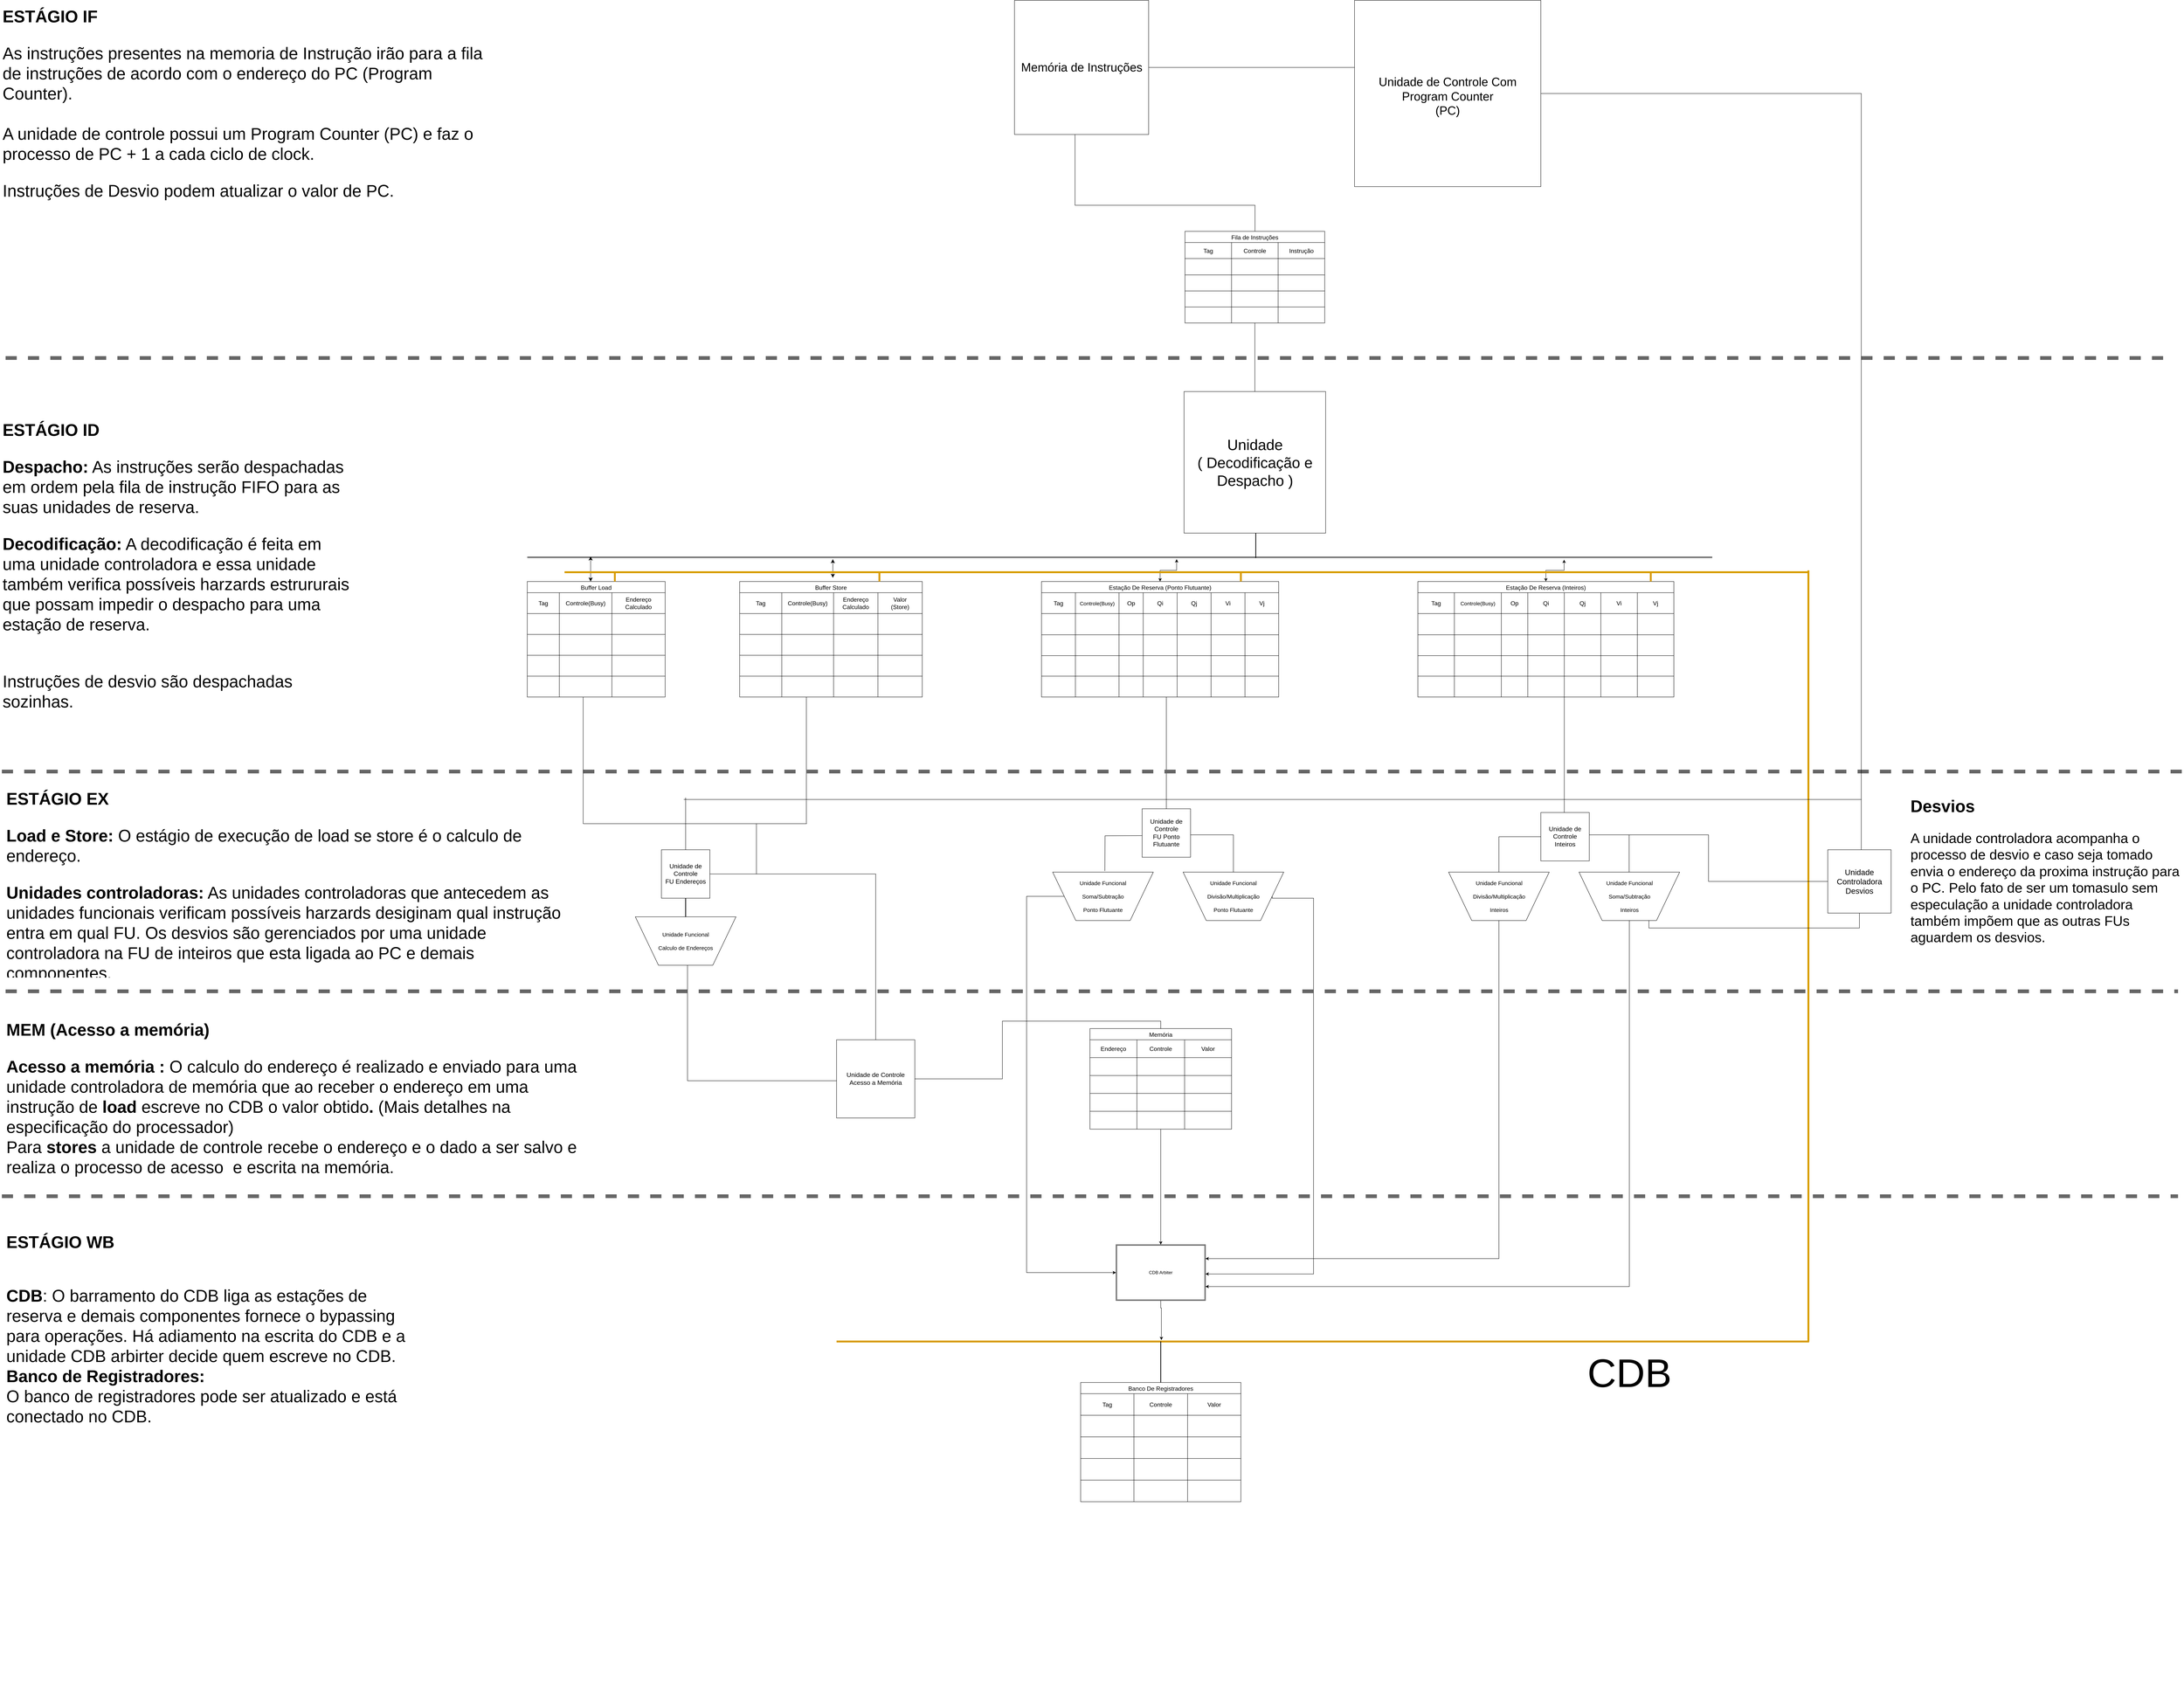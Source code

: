 <mxfile version="24.7.7">
  <diagram name="Página-1" id="rZustAk8TS_fyoPHWg1q">
    <mxGraphModel dx="7067" dy="7027" grid="1" gridSize="10" guides="1" tooltips="1" connect="1" arrows="1" fold="1" page="1" pageScale="1" pageWidth="1200" pageHeight="1920" background="none" math="0" shadow="0">
      <root>
        <mxCell id="0" />
        <mxCell id="1" parent="0" />
        <mxCell id="P5KYarHOSPWF_NlMTykr-80" style="edgeStyle=orthogonalEdgeStyle;rounded=0;orthogonalLoop=1;jettySize=auto;html=1;entryX=1;entryY=0.75;entryDx=0;entryDy=0;" parent="1" edge="1">
          <mxGeometry relative="1" as="geometry">
            <mxPoint x="2288.95" y="-1318.8" as="sourcePoint" />
            <mxPoint x="2110" y="-271.3" as="targetPoint" />
            <Array as="points">
              <mxPoint x="2289" y="-1280" />
              <mxPoint x="2400" y="-1280" />
              <mxPoint x="2400" y="-271" />
            </Array>
          </mxGeometry>
        </mxCell>
        <mxCell id="zBjvtFj6Vn_lyS84PCqE-1" value="&lt;div style=&quot;font-size: 15px;&quot;&gt;&lt;font style=&quot;font-size: 15px;&quot;&gt;Unidade Funcional&lt;br&gt;&lt;br&gt;&lt;/font&gt;&lt;/div&gt;&lt;div style=&quot;font-size: 15px;&quot;&gt;&lt;font style=&quot;font-size: 15px;&quot;&gt;Divisão/Multiplicação&lt;/font&gt;&lt;/div&gt;&lt;div style=&quot;font-size: 15px;&quot;&gt;&lt;font style=&quot;font-size: 15px;&quot;&gt;&lt;font style=&quot;font-size: 15px;&quot;&gt;&lt;br&gt;Ponto Flutuante&lt;br&gt;&lt;/font&gt;&lt;/font&gt;&lt;/div&gt;" style="verticalLabelPosition=middle;verticalAlign=middle;html=1;shape=trapezoid;perimeter=trapezoidPerimeter;whiteSpace=wrap;size=0.23;arcSize=10;flipV=1;labelPosition=center;align=center;" parent="1" vertex="1">
          <mxGeometry x="2050" y="-1350" width="270" height="130" as="geometry" />
        </mxCell>
        <mxCell id="P5KYarHOSPWF_NlMTykr-81" style="edgeStyle=orthogonalEdgeStyle;rounded=0;orthogonalLoop=1;jettySize=auto;html=1;entryX=1;entryY=0.25;entryDx=0;entryDy=0;" parent="1" source="zBjvtFj6Vn_lyS84PCqE-2" target="zBjvtFj6Vn_lyS84PCqE-139" edge="1">
          <mxGeometry relative="1" as="geometry">
            <Array as="points">
              <mxPoint x="2897" y="-313" />
            </Array>
          </mxGeometry>
        </mxCell>
        <mxCell id="zBjvtFj6Vn_lyS84PCqE-2" value="&lt;div style=&quot;font-size: 15px;&quot;&gt;&lt;font style=&quot;font-size: 15px;&quot;&gt;Unidade Funcional&lt;br&gt;&lt;br&gt;&lt;/font&gt;&lt;/div&gt;&lt;div style=&quot;font-size: 15px;&quot;&gt;&lt;font style=&quot;font-size: 15px;&quot;&gt;Divisão/Multiplicação&lt;font style=&quot;font-size: 15px;&quot;&gt;&lt;br&gt;&lt;/font&gt;&lt;/font&gt;&lt;/div&gt;&lt;div style=&quot;font-size: 15px;&quot;&gt;&lt;font style=&quot;font-size: 15px;&quot;&gt;&lt;font style=&quot;font-size: 15px;&quot;&gt;&lt;br&gt;Inteiros&lt;br&gt;&lt;/font&gt;&lt;/font&gt;&lt;/div&gt;" style="verticalLabelPosition=middle;verticalAlign=middle;html=1;shape=trapezoid;perimeter=trapezoidPerimeter;whiteSpace=wrap;size=0.23;arcSize=10;flipV=1;labelPosition=center;align=center;" parent="1" vertex="1">
          <mxGeometry x="2762.5" y="-1350" width="270" height="130" as="geometry" />
        </mxCell>
        <mxCell id="P5KYarHOSPWF_NlMTykr-79" style="edgeStyle=orthogonalEdgeStyle;rounded=0;orthogonalLoop=1;jettySize=auto;html=1;" parent="1" source="zBjvtFj6Vn_lyS84PCqE-3" target="zBjvtFj6Vn_lyS84PCqE-139" edge="1">
          <mxGeometry relative="1" as="geometry">
            <Array as="points">
              <mxPoint x="1630" y="-1285" />
              <mxPoint x="1630" y="-275" />
            </Array>
          </mxGeometry>
        </mxCell>
        <mxCell id="zBjvtFj6Vn_lyS84PCqE-3" value="&lt;div style=&quot;font-size: 15px;&quot;&gt;&lt;font style=&quot;font-size: 15px;&quot;&gt;Unidade Funcional&lt;br&gt;&lt;br&gt;&lt;/font&gt;&lt;/div&gt;&lt;div style=&quot;font-size: 15px;&quot;&gt;&lt;font style=&quot;font-size: 15px;&quot;&gt;Soma/Subtração&lt;/font&gt;&lt;/div&gt;&lt;div style=&quot;font-size: 15px;&quot;&gt;&lt;font style=&quot;font-size: 15px;&quot;&gt;&lt;font style=&quot;font-size: 15px;&quot;&gt;&lt;br&gt;Ponto Flutuante&lt;br&gt;&lt;/font&gt;&lt;/font&gt;&lt;/div&gt;" style="verticalLabelPosition=middle;verticalAlign=middle;html=1;shape=trapezoid;perimeter=trapezoidPerimeter;whiteSpace=wrap;size=0.23;arcSize=10;flipV=1;labelPosition=center;align=center;" parent="1" vertex="1">
          <mxGeometry x="1700" y="-1350" width="270" height="130" as="geometry" />
        </mxCell>
        <mxCell id="P5KYarHOSPWF_NlMTykr-82" style="edgeStyle=orthogonalEdgeStyle;rounded=0;orthogonalLoop=1;jettySize=auto;html=1;entryX=1;entryY=0.75;entryDx=0;entryDy=0;" parent="1" source="zBjvtFj6Vn_lyS84PCqE-4" target="zBjvtFj6Vn_lyS84PCqE-139" edge="1">
          <mxGeometry relative="1" as="geometry">
            <Array as="points">
              <mxPoint x="3247" y="-237" />
            </Array>
          </mxGeometry>
        </mxCell>
        <mxCell id="zBjvtFj6Vn_lyS84PCqE-4" value="&lt;div style=&quot;font-size: 15px;&quot;&gt;&lt;font style=&quot;font-size: 15px;&quot;&gt;Unidade Funcional&lt;br&gt;&lt;br&gt;&lt;/font&gt;&lt;/div&gt;&lt;div style=&quot;font-size: 15px;&quot;&gt;&lt;font style=&quot;font-size: 15px;&quot;&gt;Soma/Subtração&lt;/font&gt;&lt;/div&gt;&lt;div style=&quot;font-size: 15px;&quot;&gt;&lt;font style=&quot;font-size: 15px;&quot;&gt;&lt;font style=&quot;font-size: 15px;&quot;&gt;&lt;br&gt;Inteiros&lt;br&gt;&lt;/font&gt;&lt;/font&gt;&lt;/div&gt;" style="verticalLabelPosition=middle;verticalAlign=middle;html=1;shape=trapezoid;perimeter=trapezoidPerimeter;whiteSpace=wrap;size=0.23;arcSize=10;flipV=1;labelPosition=center;align=center;" parent="1" vertex="1">
          <mxGeometry x="3112.5" y="-1350" width="270" height="130" as="geometry" />
        </mxCell>
        <mxCell id="J95jo4c-B10xeOHzs1q3-5" style="edgeStyle=orthogonalEdgeStyle;rounded=0;orthogonalLoop=1;jettySize=auto;html=1;entryX=0;entryY=0.5;entryDx=0;entryDy=0;endArrow=none;endFill=0;" parent="1" source="zBjvtFj6Vn_lyS84PCqE-5" target="J95jo4c-B10xeOHzs1q3-1" edge="1">
          <mxGeometry relative="1" as="geometry">
            <Array as="points">
              <mxPoint x="720" y="-790" />
              <mxPoint x="1120" y="-790" />
            </Array>
          </mxGeometry>
        </mxCell>
        <mxCell id="zBjvtFj6Vn_lyS84PCqE-5" value="&lt;div style=&quot;font-size: 15px;&quot;&gt;&lt;font style=&quot;font-size: 15px;&quot;&gt;Unidade Funcional&lt;br&gt;&lt;br&gt;&lt;/font&gt;&lt;/div&gt;&lt;div style=&quot;font-size: 15px;&quot;&gt;Calculo de Endereços&lt;font style=&quot;font-size: 15px;&quot;&gt;&lt;font style=&quot;font-size: 15px;&quot;&gt;&lt;br&gt;&lt;/font&gt;&lt;/font&gt;&lt;/div&gt;" style="verticalLabelPosition=middle;verticalAlign=middle;html=1;shape=trapezoid;perimeter=trapezoidPerimeter;whiteSpace=wrap;size=0.23;arcSize=10;flipV=1;labelPosition=center;align=center;" parent="1" vertex="1">
          <mxGeometry x="580" y="-1230" width="270" height="130" as="geometry" />
        </mxCell>
        <mxCell id="P5KYarHOSPWF_NlMTykr-28" style="edgeStyle=orthogonalEdgeStyle;rounded=0;orthogonalLoop=1;jettySize=auto;html=1;endArrow=none;endFill=0;" parent="1" source="zBjvtFj6Vn_lyS84PCqE-32" target="P5KYarHOSPWF_NlMTykr-27" edge="1">
          <mxGeometry relative="1" as="geometry" />
        </mxCell>
        <mxCell id="zBjvtFj6Vn_lyS84PCqE-32" value="Fila de Instruções" style="shape=table;startSize=30;container=1;collapsible=0;childLayout=tableLayout;strokeColor=default;fontSize=16;" parent="1" vertex="1">
          <mxGeometry x="2055" y="-3070" width="375" height="246" as="geometry" />
        </mxCell>
        <mxCell id="zBjvtFj6Vn_lyS84PCqE-33" value="" style="shape=tableRow;horizontal=0;startSize=0;swimlaneHead=0;swimlaneBody=0;strokeColor=inherit;top=0;left=0;bottom=0;right=0;collapsible=0;dropTarget=0;fillColor=none;points=[[0,0.5],[1,0.5]];portConstraint=eastwest;fontSize=16;" parent="zBjvtFj6Vn_lyS84PCqE-32" vertex="1">
          <mxGeometry y="30" width="375" height="43" as="geometry" />
        </mxCell>
        <mxCell id="zBjvtFj6Vn_lyS84PCqE-34" value="Tag" style="shape=partialRectangle;html=1;whiteSpace=wrap;connectable=0;strokeColor=inherit;overflow=hidden;fillColor=none;top=0;left=0;bottom=0;right=0;pointerEvents=1;fontSize=16;" parent="zBjvtFj6Vn_lyS84PCqE-33" vertex="1">
          <mxGeometry width="125" height="43" as="geometry">
            <mxRectangle width="125" height="43" as="alternateBounds" />
          </mxGeometry>
        </mxCell>
        <mxCell id="zBjvtFj6Vn_lyS84PCqE-35" value="Controle" style="shape=partialRectangle;html=1;whiteSpace=wrap;connectable=0;strokeColor=inherit;overflow=hidden;fillColor=none;top=0;left=0;bottom=0;right=0;pointerEvents=1;fontSize=16;" parent="zBjvtFj6Vn_lyS84PCqE-33" vertex="1">
          <mxGeometry x="125" width="125" height="43" as="geometry">
            <mxRectangle width="125" height="43" as="alternateBounds" />
          </mxGeometry>
        </mxCell>
        <mxCell id="e112DU7kT6iTIdJTyteg-1" value="Instrução" style="shape=partialRectangle;html=1;whiteSpace=wrap;connectable=0;strokeColor=inherit;overflow=hidden;fillColor=none;top=0;left=0;bottom=0;right=0;pointerEvents=1;fontSize=16;" parent="zBjvtFj6Vn_lyS84PCqE-33" vertex="1">
          <mxGeometry x="250" width="125" height="43" as="geometry">
            <mxRectangle width="125" height="43" as="alternateBounds" />
          </mxGeometry>
        </mxCell>
        <mxCell id="zBjvtFj6Vn_lyS84PCqE-37" value="" style="shape=tableRow;horizontal=0;startSize=0;swimlaneHead=0;swimlaneBody=0;strokeColor=inherit;top=0;left=0;bottom=0;right=0;collapsible=0;dropTarget=0;fillColor=none;points=[[0,0.5],[1,0.5]];portConstraint=eastwest;fontSize=16;" parent="zBjvtFj6Vn_lyS84PCqE-32" vertex="1">
          <mxGeometry y="73" width="375" height="44" as="geometry" />
        </mxCell>
        <mxCell id="zBjvtFj6Vn_lyS84PCqE-38" value="" style="shape=partialRectangle;html=1;whiteSpace=wrap;connectable=0;strokeColor=inherit;overflow=hidden;fillColor=none;top=0;left=0;bottom=0;right=0;pointerEvents=1;fontSize=16;" parent="zBjvtFj6Vn_lyS84PCqE-37" vertex="1">
          <mxGeometry width="125" height="44" as="geometry">
            <mxRectangle width="125" height="44" as="alternateBounds" />
          </mxGeometry>
        </mxCell>
        <mxCell id="zBjvtFj6Vn_lyS84PCqE-39" value="" style="shape=partialRectangle;html=1;whiteSpace=wrap;connectable=0;strokeColor=inherit;overflow=hidden;fillColor=none;top=0;left=0;bottom=0;right=0;pointerEvents=1;fontSize=16;" parent="zBjvtFj6Vn_lyS84PCqE-37" vertex="1">
          <mxGeometry x="125" width="125" height="44" as="geometry">
            <mxRectangle width="125" height="44" as="alternateBounds" />
          </mxGeometry>
        </mxCell>
        <mxCell id="e112DU7kT6iTIdJTyteg-2" style="shape=partialRectangle;html=1;whiteSpace=wrap;connectable=0;strokeColor=inherit;overflow=hidden;fillColor=none;top=0;left=0;bottom=0;right=0;pointerEvents=1;fontSize=16;" parent="zBjvtFj6Vn_lyS84PCqE-37" vertex="1">
          <mxGeometry x="250" width="125" height="44" as="geometry">
            <mxRectangle width="125" height="44" as="alternateBounds" />
          </mxGeometry>
        </mxCell>
        <mxCell id="zBjvtFj6Vn_lyS84PCqE-41" value="" style="shape=tableRow;horizontal=0;startSize=0;swimlaneHead=0;swimlaneBody=0;strokeColor=inherit;top=0;left=0;bottom=0;right=0;collapsible=0;dropTarget=0;fillColor=none;points=[[0,0.5],[1,0.5]];portConstraint=eastwest;fontSize=16;" parent="zBjvtFj6Vn_lyS84PCqE-32" vertex="1">
          <mxGeometry y="117" width="375" height="43" as="geometry" />
        </mxCell>
        <mxCell id="zBjvtFj6Vn_lyS84PCqE-42" value="" style="shape=partialRectangle;html=1;whiteSpace=wrap;connectable=0;strokeColor=inherit;overflow=hidden;fillColor=none;top=0;left=0;bottom=0;right=0;pointerEvents=1;fontSize=16;" parent="zBjvtFj6Vn_lyS84PCqE-41" vertex="1">
          <mxGeometry width="125" height="43" as="geometry">
            <mxRectangle width="125" height="43" as="alternateBounds" />
          </mxGeometry>
        </mxCell>
        <mxCell id="zBjvtFj6Vn_lyS84PCqE-43" value="" style="shape=partialRectangle;html=1;whiteSpace=wrap;connectable=0;strokeColor=inherit;overflow=hidden;fillColor=none;top=0;left=0;bottom=0;right=0;pointerEvents=1;fontSize=16;" parent="zBjvtFj6Vn_lyS84PCqE-41" vertex="1">
          <mxGeometry x="125" width="125" height="43" as="geometry">
            <mxRectangle width="125" height="43" as="alternateBounds" />
          </mxGeometry>
        </mxCell>
        <mxCell id="e112DU7kT6iTIdJTyteg-3" style="shape=partialRectangle;html=1;whiteSpace=wrap;connectable=0;strokeColor=inherit;overflow=hidden;fillColor=none;top=0;left=0;bottom=0;right=0;pointerEvents=1;fontSize=16;" parent="zBjvtFj6Vn_lyS84PCqE-41" vertex="1">
          <mxGeometry x="250" width="125" height="43" as="geometry">
            <mxRectangle width="125" height="43" as="alternateBounds" />
          </mxGeometry>
        </mxCell>
        <mxCell id="zBjvtFj6Vn_lyS84PCqE-289" style="shape=tableRow;horizontal=0;startSize=0;swimlaneHead=0;swimlaneBody=0;strokeColor=inherit;top=0;left=0;bottom=0;right=0;collapsible=0;dropTarget=0;fillColor=none;points=[[0,0.5],[1,0.5]];portConstraint=eastwest;fontSize=16;" parent="zBjvtFj6Vn_lyS84PCqE-32" vertex="1">
          <mxGeometry y="160" width="375" height="43" as="geometry" />
        </mxCell>
        <mxCell id="zBjvtFj6Vn_lyS84PCqE-290" style="shape=partialRectangle;html=1;whiteSpace=wrap;connectable=0;strokeColor=inherit;overflow=hidden;fillColor=none;top=0;left=0;bottom=0;right=0;pointerEvents=1;fontSize=16;" parent="zBjvtFj6Vn_lyS84PCqE-289" vertex="1">
          <mxGeometry width="125" height="43" as="geometry">
            <mxRectangle width="125" height="43" as="alternateBounds" />
          </mxGeometry>
        </mxCell>
        <mxCell id="zBjvtFj6Vn_lyS84PCqE-291" style="shape=partialRectangle;html=1;whiteSpace=wrap;connectable=0;strokeColor=inherit;overflow=hidden;fillColor=none;top=0;left=0;bottom=0;right=0;pointerEvents=1;fontSize=16;" parent="zBjvtFj6Vn_lyS84PCqE-289" vertex="1">
          <mxGeometry x="125" width="125" height="43" as="geometry">
            <mxRectangle width="125" height="43" as="alternateBounds" />
          </mxGeometry>
        </mxCell>
        <mxCell id="e112DU7kT6iTIdJTyteg-4" style="shape=partialRectangle;html=1;whiteSpace=wrap;connectable=0;strokeColor=inherit;overflow=hidden;fillColor=none;top=0;left=0;bottom=0;right=0;pointerEvents=1;fontSize=16;" parent="zBjvtFj6Vn_lyS84PCqE-289" vertex="1">
          <mxGeometry x="250" width="125" height="43" as="geometry">
            <mxRectangle width="125" height="43" as="alternateBounds" />
          </mxGeometry>
        </mxCell>
        <mxCell id="zBjvtFj6Vn_lyS84PCqE-292" style="shape=tableRow;horizontal=0;startSize=0;swimlaneHead=0;swimlaneBody=0;strokeColor=inherit;top=0;left=0;bottom=0;right=0;collapsible=0;dropTarget=0;fillColor=none;points=[[0,0.5],[1,0.5]];portConstraint=eastwest;fontSize=16;" parent="zBjvtFj6Vn_lyS84PCqE-32" vertex="1">
          <mxGeometry y="203" width="375" height="43" as="geometry" />
        </mxCell>
        <mxCell id="zBjvtFj6Vn_lyS84PCqE-293" style="shape=partialRectangle;html=1;whiteSpace=wrap;connectable=0;strokeColor=inherit;overflow=hidden;fillColor=none;top=0;left=0;bottom=0;right=0;pointerEvents=1;fontSize=16;" parent="zBjvtFj6Vn_lyS84PCqE-292" vertex="1">
          <mxGeometry width="125" height="43" as="geometry">
            <mxRectangle width="125" height="43" as="alternateBounds" />
          </mxGeometry>
        </mxCell>
        <mxCell id="zBjvtFj6Vn_lyS84PCqE-294" style="shape=partialRectangle;html=1;whiteSpace=wrap;connectable=0;strokeColor=inherit;overflow=hidden;fillColor=none;top=0;left=0;bottom=0;right=0;pointerEvents=1;fontSize=16;" parent="zBjvtFj6Vn_lyS84PCqE-292" vertex="1">
          <mxGeometry x="125" width="125" height="43" as="geometry">
            <mxRectangle width="125" height="43" as="alternateBounds" />
          </mxGeometry>
        </mxCell>
        <mxCell id="e112DU7kT6iTIdJTyteg-5" style="shape=partialRectangle;html=1;whiteSpace=wrap;connectable=0;strokeColor=inherit;overflow=hidden;fillColor=none;top=0;left=0;bottom=0;right=0;pointerEvents=1;fontSize=16;" parent="zBjvtFj6Vn_lyS84PCqE-292" vertex="1">
          <mxGeometry x="250" width="125" height="43" as="geometry">
            <mxRectangle width="125" height="43" as="alternateBounds" />
          </mxGeometry>
        </mxCell>
        <mxCell id="P5KYarHOSPWF_NlMTykr-57" style="edgeStyle=orthogonalEdgeStyle;rounded=0;orthogonalLoop=1;jettySize=auto;html=1;endArrow=none;endFill=0;" parent="1" source="zBjvtFj6Vn_lyS84PCqE-111" target="zBjvtFj6Vn_lyS84PCqE-367" edge="1">
          <mxGeometry relative="1" as="geometry">
            <Array as="points">
              <mxPoint x="2005" y="-1740" />
              <mxPoint x="2005" y="-1740" />
            </Array>
          </mxGeometry>
        </mxCell>
        <mxCell id="zBjvtFj6Vn_lyS84PCqE-111" value="Estação De Reserva (Ponto Flutuante)" style="shape=table;startSize=30;container=1;collapsible=0;childLayout=tableLayout;strokeColor=default;fontSize=16;" parent="1" vertex="1">
          <mxGeometry x="1670" y="-2130" width="636.5" height="310" as="geometry" />
        </mxCell>
        <mxCell id="zBjvtFj6Vn_lyS84PCqE-112" value="" style="shape=tableRow;horizontal=0;startSize=0;swimlaneHead=0;swimlaneBody=0;strokeColor=inherit;top=0;left=0;bottom=0;right=0;collapsible=0;dropTarget=0;fillColor=none;points=[[0,0.5],[1,0.5]];portConstraint=eastwest;fontSize=16;" parent="zBjvtFj6Vn_lyS84PCqE-111" vertex="1">
          <mxGeometry y="30" width="636.5" height="56" as="geometry" />
        </mxCell>
        <mxCell id="zBjvtFj6Vn_lyS84PCqE-113" value="Tag" style="shape=partialRectangle;html=1;whiteSpace=wrap;connectable=0;strokeColor=inherit;overflow=hidden;fillColor=none;top=0;left=0;bottom=0;right=0;pointerEvents=1;fontSize=16;" parent="zBjvtFj6Vn_lyS84PCqE-112" vertex="1">
          <mxGeometry width="91" height="56" as="geometry">
            <mxRectangle width="91" height="56" as="alternateBounds" />
          </mxGeometry>
        </mxCell>
        <mxCell id="zBjvtFj6Vn_lyS84PCqE-114" value="&lt;font style=&quot;font-size: 14px;&quot;&gt;Controle(Busy)&lt;/font&gt;" style="shape=partialRectangle;html=1;whiteSpace=wrap;connectable=0;strokeColor=inherit;overflow=hidden;fillColor=none;top=0;left=0;bottom=0;right=0;pointerEvents=1;fontSize=16;" parent="zBjvtFj6Vn_lyS84PCqE-112" vertex="1">
          <mxGeometry x="91" width="117" height="56" as="geometry">
            <mxRectangle width="117" height="56" as="alternateBounds" />
          </mxGeometry>
        </mxCell>
        <mxCell id="zBjvtFj6Vn_lyS84PCqE-115" value="Op" style="shape=partialRectangle;html=1;whiteSpace=wrap;connectable=0;strokeColor=inherit;overflow=hidden;fillColor=none;top=0;left=0;bottom=0;right=0;pointerEvents=1;fontSize=16;" parent="zBjvtFj6Vn_lyS84PCqE-112" vertex="1">
          <mxGeometry x="208" width="65" height="56" as="geometry">
            <mxRectangle width="65" height="56" as="alternateBounds" />
          </mxGeometry>
        </mxCell>
        <mxCell id="zBjvtFj6Vn_lyS84PCqE-116" value="Qi" style="shape=partialRectangle;html=1;whiteSpace=wrap;connectable=0;strokeColor=inherit;overflow=hidden;fillColor=none;top=0;left=0;bottom=0;right=0;pointerEvents=1;fontSize=16;" parent="zBjvtFj6Vn_lyS84PCqE-112" vertex="1">
          <mxGeometry x="273" width="91" height="56" as="geometry">
            <mxRectangle width="91" height="56" as="alternateBounds" />
          </mxGeometry>
        </mxCell>
        <mxCell id="zBjvtFj6Vn_lyS84PCqE-117" value="Qj" style="shape=partialRectangle;html=1;whiteSpace=wrap;connectable=0;strokeColor=inherit;overflow=hidden;fillColor=none;top=0;left=0;bottom=0;right=0;pointerEvents=1;fontSize=16;" parent="zBjvtFj6Vn_lyS84PCqE-112" vertex="1">
          <mxGeometry x="364" width="91" height="56" as="geometry">
            <mxRectangle width="91" height="56" as="alternateBounds" />
          </mxGeometry>
        </mxCell>
        <mxCell id="zBjvtFj6Vn_lyS84PCqE-118" value="Vi" style="shape=partialRectangle;html=1;whiteSpace=wrap;connectable=0;strokeColor=inherit;overflow=hidden;fillColor=none;top=0;left=0;bottom=0;right=0;pointerEvents=1;fontSize=16;" parent="zBjvtFj6Vn_lyS84PCqE-112" vertex="1">
          <mxGeometry x="455" width="91" height="56" as="geometry">
            <mxRectangle width="91" height="56" as="alternateBounds" />
          </mxGeometry>
        </mxCell>
        <mxCell id="zBjvtFj6Vn_lyS84PCqE-119" value="Vj" style="shape=partialRectangle;html=1;whiteSpace=wrap;connectable=0;strokeColor=inherit;overflow=hidden;fillColor=none;top=0;left=0;bottom=0;right=0;pointerEvents=1;fontSize=16;" parent="zBjvtFj6Vn_lyS84PCqE-112" vertex="1">
          <mxGeometry x="546" width="91" height="56" as="geometry">
            <mxRectangle width="91" height="56" as="alternateBounds" />
          </mxGeometry>
        </mxCell>
        <mxCell id="zBjvtFj6Vn_lyS84PCqE-120" value="" style="shape=tableRow;horizontal=0;startSize=0;swimlaneHead=0;swimlaneBody=0;strokeColor=inherit;top=0;left=0;bottom=0;right=0;collapsible=0;dropTarget=0;fillColor=none;points=[[0,0.5],[1,0.5]];portConstraint=eastwest;fontSize=16;" parent="zBjvtFj6Vn_lyS84PCqE-111" vertex="1">
          <mxGeometry y="86" width="636.5" height="57" as="geometry" />
        </mxCell>
        <mxCell id="zBjvtFj6Vn_lyS84PCqE-121" value="" style="shape=partialRectangle;html=1;whiteSpace=wrap;connectable=0;strokeColor=inherit;overflow=hidden;fillColor=none;top=0;left=0;bottom=0;right=0;pointerEvents=1;fontSize=16;" parent="zBjvtFj6Vn_lyS84PCqE-120" vertex="1">
          <mxGeometry width="91" height="57" as="geometry">
            <mxRectangle width="91" height="57" as="alternateBounds" />
          </mxGeometry>
        </mxCell>
        <mxCell id="zBjvtFj6Vn_lyS84PCqE-122" value="" style="shape=partialRectangle;html=1;whiteSpace=wrap;connectable=0;strokeColor=inherit;overflow=hidden;fillColor=none;top=0;left=0;bottom=0;right=0;pointerEvents=1;fontSize=16;" parent="zBjvtFj6Vn_lyS84PCqE-120" vertex="1">
          <mxGeometry x="91" width="117" height="57" as="geometry">
            <mxRectangle width="117" height="57" as="alternateBounds" />
          </mxGeometry>
        </mxCell>
        <mxCell id="zBjvtFj6Vn_lyS84PCqE-123" value="" style="shape=partialRectangle;html=1;whiteSpace=wrap;connectable=0;strokeColor=inherit;overflow=hidden;fillColor=none;top=0;left=0;bottom=0;right=0;pointerEvents=1;fontSize=16;" parent="zBjvtFj6Vn_lyS84PCqE-120" vertex="1">
          <mxGeometry x="208" width="65" height="57" as="geometry">
            <mxRectangle width="65" height="57" as="alternateBounds" />
          </mxGeometry>
        </mxCell>
        <mxCell id="zBjvtFj6Vn_lyS84PCqE-124" style="shape=partialRectangle;html=1;whiteSpace=wrap;connectable=0;strokeColor=inherit;overflow=hidden;fillColor=none;top=0;left=0;bottom=0;right=0;pointerEvents=1;fontSize=16;" parent="zBjvtFj6Vn_lyS84PCqE-120" vertex="1">
          <mxGeometry x="273" width="91" height="57" as="geometry">
            <mxRectangle width="91" height="57" as="alternateBounds" />
          </mxGeometry>
        </mxCell>
        <mxCell id="zBjvtFj6Vn_lyS84PCqE-125" style="shape=partialRectangle;html=1;whiteSpace=wrap;connectable=0;strokeColor=inherit;overflow=hidden;fillColor=none;top=0;left=0;bottom=0;right=0;pointerEvents=1;fontSize=16;" parent="zBjvtFj6Vn_lyS84PCqE-120" vertex="1">
          <mxGeometry x="364" width="91" height="57" as="geometry">
            <mxRectangle width="91" height="57" as="alternateBounds" />
          </mxGeometry>
        </mxCell>
        <mxCell id="zBjvtFj6Vn_lyS84PCqE-126" style="shape=partialRectangle;html=1;whiteSpace=wrap;connectable=0;strokeColor=inherit;overflow=hidden;fillColor=none;top=0;left=0;bottom=0;right=0;pointerEvents=1;fontSize=16;" parent="zBjvtFj6Vn_lyS84PCqE-120" vertex="1">
          <mxGeometry x="455" width="91" height="57" as="geometry">
            <mxRectangle width="91" height="57" as="alternateBounds" />
          </mxGeometry>
        </mxCell>
        <mxCell id="zBjvtFj6Vn_lyS84PCqE-127" style="shape=partialRectangle;html=1;whiteSpace=wrap;connectable=0;strokeColor=inherit;overflow=hidden;fillColor=none;top=0;left=0;bottom=0;right=0;pointerEvents=1;fontSize=16;" parent="zBjvtFj6Vn_lyS84PCqE-120" vertex="1">
          <mxGeometry x="546" width="91" height="57" as="geometry">
            <mxRectangle width="91" height="57" as="alternateBounds" />
          </mxGeometry>
        </mxCell>
        <mxCell id="zBjvtFj6Vn_lyS84PCqE-128" value="" style="shape=tableRow;horizontal=0;startSize=0;swimlaneHead=0;swimlaneBody=0;strokeColor=inherit;top=0;left=0;bottom=0;right=0;collapsible=0;dropTarget=0;fillColor=none;points=[[0,0.5],[1,0.5]];portConstraint=eastwest;fontSize=16;" parent="zBjvtFj6Vn_lyS84PCqE-111" vertex="1">
          <mxGeometry y="143" width="636.5" height="56" as="geometry" />
        </mxCell>
        <mxCell id="zBjvtFj6Vn_lyS84PCqE-129" value="" style="shape=partialRectangle;html=1;whiteSpace=wrap;connectable=0;strokeColor=inherit;overflow=hidden;fillColor=none;top=0;left=0;bottom=0;right=0;pointerEvents=1;fontSize=16;" parent="zBjvtFj6Vn_lyS84PCqE-128" vertex="1">
          <mxGeometry width="91" height="56" as="geometry">
            <mxRectangle width="91" height="56" as="alternateBounds" />
          </mxGeometry>
        </mxCell>
        <mxCell id="zBjvtFj6Vn_lyS84PCqE-130" value="" style="shape=partialRectangle;html=1;whiteSpace=wrap;connectable=0;strokeColor=inherit;overflow=hidden;fillColor=none;top=0;left=0;bottom=0;right=0;pointerEvents=1;fontSize=16;" parent="zBjvtFj6Vn_lyS84PCqE-128" vertex="1">
          <mxGeometry x="91" width="117" height="56" as="geometry">
            <mxRectangle width="117" height="56" as="alternateBounds" />
          </mxGeometry>
        </mxCell>
        <mxCell id="zBjvtFj6Vn_lyS84PCqE-131" value="" style="shape=partialRectangle;html=1;whiteSpace=wrap;connectable=0;strokeColor=inherit;overflow=hidden;fillColor=none;top=0;left=0;bottom=0;right=0;pointerEvents=1;fontSize=16;" parent="zBjvtFj6Vn_lyS84PCqE-128" vertex="1">
          <mxGeometry x="208" width="65" height="56" as="geometry">
            <mxRectangle width="65" height="56" as="alternateBounds" />
          </mxGeometry>
        </mxCell>
        <mxCell id="zBjvtFj6Vn_lyS84PCqE-132" style="shape=partialRectangle;html=1;whiteSpace=wrap;connectable=0;strokeColor=inherit;overflow=hidden;fillColor=none;top=0;left=0;bottom=0;right=0;pointerEvents=1;fontSize=16;" parent="zBjvtFj6Vn_lyS84PCqE-128" vertex="1">
          <mxGeometry x="273" width="91" height="56" as="geometry">
            <mxRectangle width="91" height="56" as="alternateBounds" />
          </mxGeometry>
        </mxCell>
        <mxCell id="zBjvtFj6Vn_lyS84PCqE-133" style="shape=partialRectangle;html=1;whiteSpace=wrap;connectable=0;strokeColor=inherit;overflow=hidden;fillColor=none;top=0;left=0;bottom=0;right=0;pointerEvents=1;fontSize=16;" parent="zBjvtFj6Vn_lyS84PCqE-128" vertex="1">
          <mxGeometry x="364" width="91" height="56" as="geometry">
            <mxRectangle width="91" height="56" as="alternateBounds" />
          </mxGeometry>
        </mxCell>
        <mxCell id="zBjvtFj6Vn_lyS84PCqE-134" style="shape=partialRectangle;html=1;whiteSpace=wrap;connectable=0;strokeColor=inherit;overflow=hidden;fillColor=none;top=0;left=0;bottom=0;right=0;pointerEvents=1;fontSize=16;" parent="zBjvtFj6Vn_lyS84PCqE-128" vertex="1">
          <mxGeometry x="455" width="91" height="56" as="geometry">
            <mxRectangle width="91" height="56" as="alternateBounds" />
          </mxGeometry>
        </mxCell>
        <mxCell id="zBjvtFj6Vn_lyS84PCqE-135" style="shape=partialRectangle;html=1;whiteSpace=wrap;connectable=0;strokeColor=inherit;overflow=hidden;fillColor=none;top=0;left=0;bottom=0;right=0;pointerEvents=1;fontSize=16;" parent="zBjvtFj6Vn_lyS84PCqE-128" vertex="1">
          <mxGeometry x="546" width="91" height="56" as="geometry">
            <mxRectangle width="91" height="56" as="alternateBounds" />
          </mxGeometry>
        </mxCell>
        <mxCell id="zBjvtFj6Vn_lyS84PCqE-329" style="shape=tableRow;horizontal=0;startSize=0;swimlaneHead=0;swimlaneBody=0;strokeColor=inherit;top=0;left=0;bottom=0;right=0;collapsible=0;dropTarget=0;fillColor=none;points=[[0,0.5],[1,0.5]];portConstraint=eastwest;fontSize=16;" parent="zBjvtFj6Vn_lyS84PCqE-111" vertex="1">
          <mxGeometry y="199" width="636.5" height="55" as="geometry" />
        </mxCell>
        <mxCell id="zBjvtFj6Vn_lyS84PCqE-330" style="shape=partialRectangle;html=1;whiteSpace=wrap;connectable=0;strokeColor=inherit;overflow=hidden;fillColor=none;top=0;left=0;bottom=0;right=0;pointerEvents=1;fontSize=16;" parent="zBjvtFj6Vn_lyS84PCqE-329" vertex="1">
          <mxGeometry width="91" height="55" as="geometry">
            <mxRectangle width="91" height="55" as="alternateBounds" />
          </mxGeometry>
        </mxCell>
        <mxCell id="zBjvtFj6Vn_lyS84PCqE-331" style="shape=partialRectangle;html=1;whiteSpace=wrap;connectable=0;strokeColor=inherit;overflow=hidden;fillColor=none;top=0;left=0;bottom=0;right=0;pointerEvents=1;fontSize=16;" parent="zBjvtFj6Vn_lyS84PCqE-329" vertex="1">
          <mxGeometry x="91" width="117" height="55" as="geometry">
            <mxRectangle width="117" height="55" as="alternateBounds" />
          </mxGeometry>
        </mxCell>
        <mxCell id="zBjvtFj6Vn_lyS84PCqE-332" style="shape=partialRectangle;html=1;whiteSpace=wrap;connectable=0;strokeColor=inherit;overflow=hidden;fillColor=none;top=0;left=0;bottom=0;right=0;pointerEvents=1;fontSize=16;" parent="zBjvtFj6Vn_lyS84PCqE-329" vertex="1">
          <mxGeometry x="208" width="65" height="55" as="geometry">
            <mxRectangle width="65" height="55" as="alternateBounds" />
          </mxGeometry>
        </mxCell>
        <mxCell id="zBjvtFj6Vn_lyS84PCqE-333" style="shape=partialRectangle;html=1;whiteSpace=wrap;connectable=0;strokeColor=inherit;overflow=hidden;fillColor=none;top=0;left=0;bottom=0;right=0;pointerEvents=1;fontSize=16;" parent="zBjvtFj6Vn_lyS84PCqE-329" vertex="1">
          <mxGeometry x="273" width="91" height="55" as="geometry">
            <mxRectangle width="91" height="55" as="alternateBounds" />
          </mxGeometry>
        </mxCell>
        <mxCell id="zBjvtFj6Vn_lyS84PCqE-334" style="shape=partialRectangle;html=1;whiteSpace=wrap;connectable=0;strokeColor=inherit;overflow=hidden;fillColor=none;top=0;left=0;bottom=0;right=0;pointerEvents=1;fontSize=16;" parent="zBjvtFj6Vn_lyS84PCqE-329" vertex="1">
          <mxGeometry x="364" width="91" height="55" as="geometry">
            <mxRectangle width="91" height="55" as="alternateBounds" />
          </mxGeometry>
        </mxCell>
        <mxCell id="zBjvtFj6Vn_lyS84PCqE-335" style="shape=partialRectangle;html=1;whiteSpace=wrap;connectable=0;strokeColor=inherit;overflow=hidden;fillColor=none;top=0;left=0;bottom=0;right=0;pointerEvents=1;fontSize=16;" parent="zBjvtFj6Vn_lyS84PCqE-329" vertex="1">
          <mxGeometry x="455" width="91" height="55" as="geometry">
            <mxRectangle width="91" height="55" as="alternateBounds" />
          </mxGeometry>
        </mxCell>
        <mxCell id="zBjvtFj6Vn_lyS84PCqE-336" style="shape=partialRectangle;html=1;whiteSpace=wrap;connectable=0;strokeColor=inherit;overflow=hidden;fillColor=none;top=0;left=0;bottom=0;right=0;pointerEvents=1;fontSize=16;" parent="zBjvtFj6Vn_lyS84PCqE-329" vertex="1">
          <mxGeometry x="546" width="91" height="55" as="geometry">
            <mxRectangle width="91" height="55" as="alternateBounds" />
          </mxGeometry>
        </mxCell>
        <mxCell id="zBjvtFj6Vn_lyS84PCqE-338" style="shape=tableRow;horizontal=0;startSize=0;swimlaneHead=0;swimlaneBody=0;strokeColor=inherit;top=0;left=0;bottom=0;right=0;collapsible=0;dropTarget=0;fillColor=none;points=[[0,0.5],[1,0.5]];portConstraint=eastwest;fontSize=16;" parent="zBjvtFj6Vn_lyS84PCqE-111" vertex="1">
          <mxGeometry y="254" width="636.5" height="56" as="geometry" />
        </mxCell>
        <mxCell id="zBjvtFj6Vn_lyS84PCqE-339" style="shape=partialRectangle;html=1;whiteSpace=wrap;connectable=0;strokeColor=inherit;overflow=hidden;fillColor=none;top=0;left=0;bottom=0;right=0;pointerEvents=1;fontSize=16;" parent="zBjvtFj6Vn_lyS84PCqE-338" vertex="1">
          <mxGeometry width="91" height="56" as="geometry">
            <mxRectangle width="91" height="56" as="alternateBounds" />
          </mxGeometry>
        </mxCell>
        <mxCell id="zBjvtFj6Vn_lyS84PCqE-340" style="shape=partialRectangle;html=1;whiteSpace=wrap;connectable=0;strokeColor=inherit;overflow=hidden;fillColor=none;top=0;left=0;bottom=0;right=0;pointerEvents=1;fontSize=16;" parent="zBjvtFj6Vn_lyS84PCqE-338" vertex="1">
          <mxGeometry x="91" width="117" height="56" as="geometry">
            <mxRectangle width="117" height="56" as="alternateBounds" />
          </mxGeometry>
        </mxCell>
        <mxCell id="zBjvtFj6Vn_lyS84PCqE-341" style="shape=partialRectangle;html=1;whiteSpace=wrap;connectable=0;strokeColor=inherit;overflow=hidden;fillColor=none;top=0;left=0;bottom=0;right=0;pointerEvents=1;fontSize=16;" parent="zBjvtFj6Vn_lyS84PCqE-338" vertex="1">
          <mxGeometry x="208" width="65" height="56" as="geometry">
            <mxRectangle width="65" height="56" as="alternateBounds" />
          </mxGeometry>
        </mxCell>
        <mxCell id="zBjvtFj6Vn_lyS84PCqE-342" style="shape=partialRectangle;html=1;whiteSpace=wrap;connectable=0;strokeColor=inherit;overflow=hidden;fillColor=none;top=0;left=0;bottom=0;right=0;pointerEvents=1;fontSize=16;" parent="zBjvtFj6Vn_lyS84PCqE-338" vertex="1">
          <mxGeometry x="273" width="91" height="56" as="geometry">
            <mxRectangle width="91" height="56" as="alternateBounds" />
          </mxGeometry>
        </mxCell>
        <mxCell id="zBjvtFj6Vn_lyS84PCqE-343" style="shape=partialRectangle;html=1;whiteSpace=wrap;connectable=0;strokeColor=inherit;overflow=hidden;fillColor=none;top=0;left=0;bottom=0;right=0;pointerEvents=1;fontSize=16;" parent="zBjvtFj6Vn_lyS84PCqE-338" vertex="1">
          <mxGeometry x="364" width="91" height="56" as="geometry">
            <mxRectangle width="91" height="56" as="alternateBounds" />
          </mxGeometry>
        </mxCell>
        <mxCell id="zBjvtFj6Vn_lyS84PCqE-344" style="shape=partialRectangle;html=1;whiteSpace=wrap;connectable=0;strokeColor=inherit;overflow=hidden;fillColor=none;top=0;left=0;bottom=0;right=0;pointerEvents=1;fontSize=16;" parent="zBjvtFj6Vn_lyS84PCqE-338" vertex="1">
          <mxGeometry x="455" width="91" height="56" as="geometry">
            <mxRectangle width="91" height="56" as="alternateBounds" />
          </mxGeometry>
        </mxCell>
        <mxCell id="zBjvtFj6Vn_lyS84PCqE-345" style="shape=partialRectangle;html=1;whiteSpace=wrap;connectable=0;strokeColor=inherit;overflow=hidden;fillColor=none;top=0;left=0;bottom=0;right=0;pointerEvents=1;fontSize=16;" parent="zBjvtFj6Vn_lyS84PCqE-338" vertex="1">
          <mxGeometry x="546" width="91" height="56" as="geometry">
            <mxRectangle width="91" height="56" as="alternateBounds" />
          </mxGeometry>
        </mxCell>
        <mxCell id="zBjvtFj6Vn_lyS84PCqE-139" value="CDB Arbiter" style="shape=ext;double=1;rounded=0;whiteSpace=wrap;html=1;" parent="1" vertex="1">
          <mxGeometry x="1870" y="-350" width="240" height="150" as="geometry" />
        </mxCell>
        <mxCell id="P5KYarHOSPWF_NlMTykr-84" style="edgeStyle=orthogonalEdgeStyle;rounded=0;orthogonalLoop=1;jettySize=auto;html=1;" parent="1" source="zBjvtFj6Vn_lyS84PCqE-153" target="zBjvtFj6Vn_lyS84PCqE-139" edge="1">
          <mxGeometry relative="1" as="geometry" />
        </mxCell>
        <mxCell id="zBjvtFj6Vn_lyS84PCqE-153" value="Memória" style="shape=table;startSize=30;container=1;collapsible=0;childLayout=tableLayout;strokeColor=default;fontSize=16;" parent="1" vertex="1">
          <mxGeometry x="1800" y="-930" width="380" height="270" as="geometry" />
        </mxCell>
        <mxCell id="zBjvtFj6Vn_lyS84PCqE-154" value="" style="shape=tableRow;horizontal=0;startSize=0;swimlaneHead=0;swimlaneBody=0;strokeColor=inherit;top=0;left=0;bottom=0;right=0;collapsible=0;dropTarget=0;fillColor=none;points=[[0,0.5],[1,0.5]];portConstraint=eastwest;fontSize=16;" parent="zBjvtFj6Vn_lyS84PCqE-153" vertex="1">
          <mxGeometry y="30" width="380" height="48" as="geometry" />
        </mxCell>
        <mxCell id="zBjvtFj6Vn_lyS84PCqE-155" value="Endereço" style="shape=partialRectangle;html=1;whiteSpace=wrap;connectable=0;strokeColor=inherit;overflow=hidden;fillColor=none;top=0;left=0;bottom=0;right=0;pointerEvents=1;fontSize=16;" parent="zBjvtFj6Vn_lyS84PCqE-154" vertex="1">
          <mxGeometry width="126" height="48" as="geometry">
            <mxRectangle width="126" height="48" as="alternateBounds" />
          </mxGeometry>
        </mxCell>
        <mxCell id="zBjvtFj6Vn_lyS84PCqE-156" value="Controle" style="shape=partialRectangle;html=1;whiteSpace=wrap;connectable=0;strokeColor=inherit;overflow=hidden;fillColor=none;top=0;left=0;bottom=0;right=0;pointerEvents=1;fontSize=16;" parent="zBjvtFj6Vn_lyS84PCqE-154" vertex="1">
          <mxGeometry x="126" width="128" height="48" as="geometry">
            <mxRectangle width="128" height="48" as="alternateBounds" />
          </mxGeometry>
        </mxCell>
        <mxCell id="zBjvtFj6Vn_lyS84PCqE-157" value="Valor" style="shape=partialRectangle;html=1;whiteSpace=wrap;connectable=0;strokeColor=inherit;overflow=hidden;fillColor=none;top=0;left=0;bottom=0;right=0;pointerEvents=1;fontSize=16;" parent="zBjvtFj6Vn_lyS84PCqE-154" vertex="1">
          <mxGeometry x="254" width="126" height="48" as="geometry">
            <mxRectangle width="126" height="48" as="alternateBounds" />
          </mxGeometry>
        </mxCell>
        <mxCell id="zBjvtFj6Vn_lyS84PCqE-158" value="" style="shape=tableRow;horizontal=0;startSize=0;swimlaneHead=0;swimlaneBody=0;strokeColor=inherit;top=0;left=0;bottom=0;right=0;collapsible=0;dropTarget=0;fillColor=none;points=[[0,0.5],[1,0.5]];portConstraint=eastwest;fontSize=16;" parent="zBjvtFj6Vn_lyS84PCqE-153" vertex="1">
          <mxGeometry y="78" width="380" height="48" as="geometry" />
        </mxCell>
        <mxCell id="zBjvtFj6Vn_lyS84PCqE-159" value="" style="shape=partialRectangle;html=1;whiteSpace=wrap;connectable=0;strokeColor=inherit;overflow=hidden;fillColor=none;top=0;left=0;bottom=0;right=0;pointerEvents=1;fontSize=16;" parent="zBjvtFj6Vn_lyS84PCqE-158" vertex="1">
          <mxGeometry width="126" height="48" as="geometry">
            <mxRectangle width="126" height="48" as="alternateBounds" />
          </mxGeometry>
        </mxCell>
        <mxCell id="zBjvtFj6Vn_lyS84PCqE-160" value="" style="shape=partialRectangle;html=1;whiteSpace=wrap;connectable=0;strokeColor=inherit;overflow=hidden;fillColor=none;top=0;left=0;bottom=0;right=0;pointerEvents=1;fontSize=16;" parent="zBjvtFj6Vn_lyS84PCqE-158" vertex="1">
          <mxGeometry x="126" width="128" height="48" as="geometry">
            <mxRectangle width="128" height="48" as="alternateBounds" />
          </mxGeometry>
        </mxCell>
        <mxCell id="zBjvtFj6Vn_lyS84PCqE-161" value="" style="shape=partialRectangle;html=1;whiteSpace=wrap;connectable=0;strokeColor=inherit;overflow=hidden;fillColor=none;top=0;left=0;bottom=0;right=0;pointerEvents=1;fontSize=16;" parent="zBjvtFj6Vn_lyS84PCqE-158" vertex="1">
          <mxGeometry x="254" width="126" height="48" as="geometry">
            <mxRectangle width="126" height="48" as="alternateBounds" />
          </mxGeometry>
        </mxCell>
        <mxCell id="zBjvtFj6Vn_lyS84PCqE-162" value="" style="shape=tableRow;horizontal=0;startSize=0;swimlaneHead=0;swimlaneBody=0;strokeColor=inherit;top=0;left=0;bottom=0;right=0;collapsible=0;dropTarget=0;fillColor=none;points=[[0,0.5],[1,0.5]];portConstraint=eastwest;fontSize=16;" parent="zBjvtFj6Vn_lyS84PCqE-153" vertex="1">
          <mxGeometry y="126" width="380" height="48" as="geometry" />
        </mxCell>
        <mxCell id="zBjvtFj6Vn_lyS84PCqE-163" value="" style="shape=partialRectangle;html=1;whiteSpace=wrap;connectable=0;strokeColor=inherit;overflow=hidden;fillColor=none;top=0;left=0;bottom=0;right=0;pointerEvents=1;fontSize=16;" parent="zBjvtFj6Vn_lyS84PCqE-162" vertex="1">
          <mxGeometry width="126" height="48" as="geometry">
            <mxRectangle width="126" height="48" as="alternateBounds" />
          </mxGeometry>
        </mxCell>
        <mxCell id="zBjvtFj6Vn_lyS84PCqE-164" value="" style="shape=partialRectangle;html=1;whiteSpace=wrap;connectable=0;strokeColor=inherit;overflow=hidden;fillColor=none;top=0;left=0;bottom=0;right=0;pointerEvents=1;fontSize=16;" parent="zBjvtFj6Vn_lyS84PCqE-162" vertex="1">
          <mxGeometry x="126" width="128" height="48" as="geometry">
            <mxRectangle width="128" height="48" as="alternateBounds" />
          </mxGeometry>
        </mxCell>
        <mxCell id="zBjvtFj6Vn_lyS84PCqE-165" value="" style="shape=partialRectangle;html=1;whiteSpace=wrap;connectable=0;strokeColor=inherit;overflow=hidden;fillColor=none;top=0;left=0;bottom=0;right=0;pointerEvents=1;fontSize=16;" parent="zBjvtFj6Vn_lyS84PCqE-162" vertex="1">
          <mxGeometry x="254" width="126" height="48" as="geometry">
            <mxRectangle width="126" height="48" as="alternateBounds" />
          </mxGeometry>
        </mxCell>
        <mxCell id="zBjvtFj6Vn_lyS84PCqE-295" style="shape=tableRow;horizontal=0;startSize=0;swimlaneHead=0;swimlaneBody=0;strokeColor=inherit;top=0;left=0;bottom=0;right=0;collapsible=0;dropTarget=0;fillColor=none;points=[[0,0.5],[1,0.5]];portConstraint=eastwest;fontSize=16;" parent="zBjvtFj6Vn_lyS84PCqE-153" vertex="1">
          <mxGeometry y="174" width="380" height="48" as="geometry" />
        </mxCell>
        <mxCell id="zBjvtFj6Vn_lyS84PCqE-296" style="shape=partialRectangle;html=1;whiteSpace=wrap;connectable=0;strokeColor=inherit;overflow=hidden;fillColor=none;top=0;left=0;bottom=0;right=0;pointerEvents=1;fontSize=16;" parent="zBjvtFj6Vn_lyS84PCqE-295" vertex="1">
          <mxGeometry width="126" height="48" as="geometry">
            <mxRectangle width="126" height="48" as="alternateBounds" />
          </mxGeometry>
        </mxCell>
        <mxCell id="zBjvtFj6Vn_lyS84PCqE-297" style="shape=partialRectangle;html=1;whiteSpace=wrap;connectable=0;strokeColor=inherit;overflow=hidden;fillColor=none;top=0;left=0;bottom=0;right=0;pointerEvents=1;fontSize=16;" parent="zBjvtFj6Vn_lyS84PCqE-295" vertex="1">
          <mxGeometry x="126" width="128" height="48" as="geometry">
            <mxRectangle width="128" height="48" as="alternateBounds" />
          </mxGeometry>
        </mxCell>
        <mxCell id="zBjvtFj6Vn_lyS84PCqE-298" style="shape=partialRectangle;html=1;whiteSpace=wrap;connectable=0;strokeColor=inherit;overflow=hidden;fillColor=none;top=0;left=0;bottom=0;right=0;pointerEvents=1;fontSize=16;" parent="zBjvtFj6Vn_lyS84PCqE-295" vertex="1">
          <mxGeometry x="254" width="126" height="48" as="geometry">
            <mxRectangle width="126" height="48" as="alternateBounds" />
          </mxGeometry>
        </mxCell>
        <mxCell id="zBjvtFj6Vn_lyS84PCqE-299" style="shape=tableRow;horizontal=0;startSize=0;swimlaneHead=0;swimlaneBody=0;strokeColor=inherit;top=0;left=0;bottom=0;right=0;collapsible=0;dropTarget=0;fillColor=none;points=[[0,0.5],[1,0.5]];portConstraint=eastwest;fontSize=16;" parent="zBjvtFj6Vn_lyS84PCqE-153" vertex="1">
          <mxGeometry y="222" width="380" height="48" as="geometry" />
        </mxCell>
        <mxCell id="zBjvtFj6Vn_lyS84PCqE-300" style="shape=partialRectangle;html=1;whiteSpace=wrap;connectable=0;strokeColor=inherit;overflow=hidden;fillColor=none;top=0;left=0;bottom=0;right=0;pointerEvents=1;fontSize=16;" parent="zBjvtFj6Vn_lyS84PCqE-299" vertex="1">
          <mxGeometry width="126" height="48" as="geometry">
            <mxRectangle width="126" height="48" as="alternateBounds" />
          </mxGeometry>
        </mxCell>
        <mxCell id="zBjvtFj6Vn_lyS84PCqE-301" style="shape=partialRectangle;html=1;whiteSpace=wrap;connectable=0;strokeColor=inherit;overflow=hidden;fillColor=none;top=0;left=0;bottom=0;right=0;pointerEvents=1;fontSize=16;" parent="zBjvtFj6Vn_lyS84PCqE-299" vertex="1">
          <mxGeometry x="126" width="128" height="48" as="geometry">
            <mxRectangle width="128" height="48" as="alternateBounds" />
          </mxGeometry>
        </mxCell>
        <mxCell id="zBjvtFj6Vn_lyS84PCqE-302" style="shape=partialRectangle;html=1;whiteSpace=wrap;connectable=0;strokeColor=inherit;overflow=hidden;fillColor=none;top=0;left=0;bottom=0;right=0;pointerEvents=1;fontSize=16;" parent="zBjvtFj6Vn_lyS84PCqE-299" vertex="1">
          <mxGeometry x="254" width="126" height="48" as="geometry">
            <mxRectangle width="126" height="48" as="alternateBounds" />
          </mxGeometry>
        </mxCell>
        <mxCell id="P5KYarHOSPWF_NlMTykr-61" style="edgeStyle=orthogonalEdgeStyle;rounded=0;orthogonalLoop=1;jettySize=auto;html=1;endArrow=none;endFill=0;" parent="1" source="zBjvtFj6Vn_lyS84PCqE-223" target="zBjvtFj6Vn_lyS84PCqE-374" edge="1">
          <mxGeometry relative="1" as="geometry">
            <Array as="points">
              <mxPoint x="3073" y="-1580" />
              <mxPoint x="3073" y="-1580" />
            </Array>
          </mxGeometry>
        </mxCell>
        <mxCell id="zBjvtFj6Vn_lyS84PCqE-223" value="Estação De Reserva (Inteiros)" style="shape=table;startSize=30;container=1;collapsible=0;childLayout=tableLayout;strokeColor=default;fontSize=16;" parent="1" vertex="1">
          <mxGeometry x="2680" y="-2130" width="687" height="310" as="geometry" />
        </mxCell>
        <mxCell id="zBjvtFj6Vn_lyS84PCqE-224" value="" style="shape=tableRow;horizontal=0;startSize=0;swimlaneHead=0;swimlaneBody=0;strokeColor=inherit;top=0;left=0;bottom=0;right=0;collapsible=0;dropTarget=0;fillColor=none;points=[[0,0.5],[1,0.5]];portConstraint=eastwest;fontSize=16;" parent="zBjvtFj6Vn_lyS84PCqE-223" vertex="1">
          <mxGeometry y="30" width="687" height="56" as="geometry" />
        </mxCell>
        <mxCell id="zBjvtFj6Vn_lyS84PCqE-225" value="Tag" style="shape=partialRectangle;html=1;whiteSpace=wrap;connectable=0;strokeColor=inherit;overflow=hidden;fillColor=none;top=0;left=0;bottom=0;right=0;pointerEvents=1;fontSize=16;" parent="zBjvtFj6Vn_lyS84PCqE-224" vertex="1">
          <mxGeometry width="98" height="56" as="geometry">
            <mxRectangle width="98" height="56" as="alternateBounds" />
          </mxGeometry>
        </mxCell>
        <mxCell id="zBjvtFj6Vn_lyS84PCqE-226" value="&lt;font style=&quot;font-size: 14px;&quot;&gt;Controle(Busy)&lt;/font&gt;" style="shape=partialRectangle;html=1;whiteSpace=wrap;connectable=0;strokeColor=inherit;overflow=hidden;fillColor=none;top=0;left=0;bottom=0;right=0;pointerEvents=1;fontSize=16;" parent="zBjvtFj6Vn_lyS84PCqE-224" vertex="1">
          <mxGeometry x="98" width="126" height="56" as="geometry">
            <mxRectangle width="126" height="56" as="alternateBounds" />
          </mxGeometry>
        </mxCell>
        <mxCell id="zBjvtFj6Vn_lyS84PCqE-227" value="Op" style="shape=partialRectangle;html=1;whiteSpace=wrap;connectable=0;strokeColor=inherit;overflow=hidden;fillColor=none;top=0;left=0;bottom=0;right=0;pointerEvents=1;fontSize=16;" parent="zBjvtFj6Vn_lyS84PCqE-224" vertex="1">
          <mxGeometry x="224" width="71" height="56" as="geometry">
            <mxRectangle width="71" height="56" as="alternateBounds" />
          </mxGeometry>
        </mxCell>
        <mxCell id="zBjvtFj6Vn_lyS84PCqE-228" value="Qi" style="shape=partialRectangle;html=1;whiteSpace=wrap;connectable=0;strokeColor=inherit;overflow=hidden;fillColor=none;top=0;left=0;bottom=0;right=0;pointerEvents=1;fontSize=16;" parent="zBjvtFj6Vn_lyS84PCqE-224" vertex="1">
          <mxGeometry x="295" width="98" height="56" as="geometry">
            <mxRectangle width="98" height="56" as="alternateBounds" />
          </mxGeometry>
        </mxCell>
        <mxCell id="zBjvtFj6Vn_lyS84PCqE-229" value="Qj" style="shape=partialRectangle;html=1;whiteSpace=wrap;connectable=0;strokeColor=inherit;overflow=hidden;fillColor=none;top=0;left=0;bottom=0;right=0;pointerEvents=1;fontSize=16;" parent="zBjvtFj6Vn_lyS84PCqE-224" vertex="1">
          <mxGeometry x="393" width="98" height="56" as="geometry">
            <mxRectangle width="98" height="56" as="alternateBounds" />
          </mxGeometry>
        </mxCell>
        <mxCell id="zBjvtFj6Vn_lyS84PCqE-230" value="Vi" style="shape=partialRectangle;html=1;whiteSpace=wrap;connectable=0;strokeColor=inherit;overflow=hidden;fillColor=none;top=0;left=0;bottom=0;right=0;pointerEvents=1;fontSize=16;" parent="zBjvtFj6Vn_lyS84PCqE-224" vertex="1">
          <mxGeometry x="491" width="98" height="56" as="geometry">
            <mxRectangle width="98" height="56" as="alternateBounds" />
          </mxGeometry>
        </mxCell>
        <mxCell id="zBjvtFj6Vn_lyS84PCqE-231" value="Vj" style="shape=partialRectangle;html=1;whiteSpace=wrap;connectable=0;strokeColor=inherit;overflow=hidden;fillColor=none;top=0;left=0;bottom=0;right=0;pointerEvents=1;fontSize=16;" parent="zBjvtFj6Vn_lyS84PCqE-224" vertex="1">
          <mxGeometry x="589" width="98" height="56" as="geometry">
            <mxRectangle width="98" height="56" as="alternateBounds" />
          </mxGeometry>
        </mxCell>
        <mxCell id="zBjvtFj6Vn_lyS84PCqE-233" value="" style="shape=tableRow;horizontal=0;startSize=0;swimlaneHead=0;swimlaneBody=0;strokeColor=inherit;top=0;left=0;bottom=0;right=0;collapsible=0;dropTarget=0;fillColor=none;points=[[0,0.5],[1,0.5]];portConstraint=eastwest;fontSize=16;" parent="zBjvtFj6Vn_lyS84PCqE-223" vertex="1">
          <mxGeometry y="86" width="687" height="57" as="geometry" />
        </mxCell>
        <mxCell id="zBjvtFj6Vn_lyS84PCqE-234" value="" style="shape=partialRectangle;html=1;whiteSpace=wrap;connectable=0;strokeColor=inherit;overflow=hidden;fillColor=none;top=0;left=0;bottom=0;right=0;pointerEvents=1;fontSize=16;" parent="zBjvtFj6Vn_lyS84PCqE-233" vertex="1">
          <mxGeometry width="98" height="57" as="geometry">
            <mxRectangle width="98" height="57" as="alternateBounds" />
          </mxGeometry>
        </mxCell>
        <mxCell id="zBjvtFj6Vn_lyS84PCqE-235" value="" style="shape=partialRectangle;html=1;whiteSpace=wrap;connectable=0;strokeColor=inherit;overflow=hidden;fillColor=none;top=0;left=0;bottom=0;right=0;pointerEvents=1;fontSize=16;" parent="zBjvtFj6Vn_lyS84PCqE-233" vertex="1">
          <mxGeometry x="98" width="126" height="57" as="geometry">
            <mxRectangle width="126" height="57" as="alternateBounds" />
          </mxGeometry>
        </mxCell>
        <mxCell id="zBjvtFj6Vn_lyS84PCqE-236" value="" style="shape=partialRectangle;html=1;whiteSpace=wrap;connectable=0;strokeColor=inherit;overflow=hidden;fillColor=none;top=0;left=0;bottom=0;right=0;pointerEvents=1;fontSize=16;" parent="zBjvtFj6Vn_lyS84PCqE-233" vertex="1">
          <mxGeometry x="224" width="71" height="57" as="geometry">
            <mxRectangle width="71" height="57" as="alternateBounds" />
          </mxGeometry>
        </mxCell>
        <mxCell id="zBjvtFj6Vn_lyS84PCqE-237" style="shape=partialRectangle;html=1;whiteSpace=wrap;connectable=0;strokeColor=inherit;overflow=hidden;fillColor=none;top=0;left=0;bottom=0;right=0;pointerEvents=1;fontSize=16;" parent="zBjvtFj6Vn_lyS84PCqE-233" vertex="1">
          <mxGeometry x="295" width="98" height="57" as="geometry">
            <mxRectangle width="98" height="57" as="alternateBounds" />
          </mxGeometry>
        </mxCell>
        <mxCell id="zBjvtFj6Vn_lyS84PCqE-238" style="shape=partialRectangle;html=1;whiteSpace=wrap;connectable=0;strokeColor=inherit;overflow=hidden;fillColor=none;top=0;left=0;bottom=0;right=0;pointerEvents=1;fontSize=16;" parent="zBjvtFj6Vn_lyS84PCqE-233" vertex="1">
          <mxGeometry x="393" width="98" height="57" as="geometry">
            <mxRectangle width="98" height="57" as="alternateBounds" />
          </mxGeometry>
        </mxCell>
        <mxCell id="zBjvtFj6Vn_lyS84PCqE-239" style="shape=partialRectangle;html=1;whiteSpace=wrap;connectable=0;strokeColor=inherit;overflow=hidden;fillColor=none;top=0;left=0;bottom=0;right=0;pointerEvents=1;fontSize=16;" parent="zBjvtFj6Vn_lyS84PCqE-233" vertex="1">
          <mxGeometry x="491" width="98" height="57" as="geometry">
            <mxRectangle width="98" height="57" as="alternateBounds" />
          </mxGeometry>
        </mxCell>
        <mxCell id="zBjvtFj6Vn_lyS84PCqE-240" style="shape=partialRectangle;html=1;whiteSpace=wrap;connectable=0;strokeColor=inherit;overflow=hidden;fillColor=none;top=0;left=0;bottom=0;right=0;pointerEvents=1;fontSize=16;" parent="zBjvtFj6Vn_lyS84PCqE-233" vertex="1">
          <mxGeometry x="589" width="98" height="57" as="geometry">
            <mxRectangle width="98" height="57" as="alternateBounds" />
          </mxGeometry>
        </mxCell>
        <mxCell id="zBjvtFj6Vn_lyS84PCqE-242" value="" style="shape=tableRow;horizontal=0;startSize=0;swimlaneHead=0;swimlaneBody=0;strokeColor=inherit;top=0;left=0;bottom=0;right=0;collapsible=0;dropTarget=0;fillColor=none;points=[[0,0.5],[1,0.5]];portConstraint=eastwest;fontSize=16;" parent="zBjvtFj6Vn_lyS84PCqE-223" vertex="1">
          <mxGeometry y="143" width="687" height="56" as="geometry" />
        </mxCell>
        <mxCell id="zBjvtFj6Vn_lyS84PCqE-243" value="" style="shape=partialRectangle;html=1;whiteSpace=wrap;connectable=0;strokeColor=inherit;overflow=hidden;fillColor=none;top=0;left=0;bottom=0;right=0;pointerEvents=1;fontSize=16;" parent="zBjvtFj6Vn_lyS84PCqE-242" vertex="1">
          <mxGeometry width="98" height="56" as="geometry">
            <mxRectangle width="98" height="56" as="alternateBounds" />
          </mxGeometry>
        </mxCell>
        <mxCell id="zBjvtFj6Vn_lyS84PCqE-244" value="" style="shape=partialRectangle;html=1;whiteSpace=wrap;connectable=0;strokeColor=inherit;overflow=hidden;fillColor=none;top=0;left=0;bottom=0;right=0;pointerEvents=1;fontSize=16;" parent="zBjvtFj6Vn_lyS84PCqE-242" vertex="1">
          <mxGeometry x="98" width="126" height="56" as="geometry">
            <mxRectangle width="126" height="56" as="alternateBounds" />
          </mxGeometry>
        </mxCell>
        <mxCell id="zBjvtFj6Vn_lyS84PCqE-245" value="" style="shape=partialRectangle;html=1;whiteSpace=wrap;connectable=0;strokeColor=inherit;overflow=hidden;fillColor=none;top=0;left=0;bottom=0;right=0;pointerEvents=1;fontSize=16;" parent="zBjvtFj6Vn_lyS84PCqE-242" vertex="1">
          <mxGeometry x="224" width="71" height="56" as="geometry">
            <mxRectangle width="71" height="56" as="alternateBounds" />
          </mxGeometry>
        </mxCell>
        <mxCell id="zBjvtFj6Vn_lyS84PCqE-246" style="shape=partialRectangle;html=1;whiteSpace=wrap;connectable=0;strokeColor=inherit;overflow=hidden;fillColor=none;top=0;left=0;bottom=0;right=0;pointerEvents=1;fontSize=16;" parent="zBjvtFj6Vn_lyS84PCqE-242" vertex="1">
          <mxGeometry x="295" width="98" height="56" as="geometry">
            <mxRectangle width="98" height="56" as="alternateBounds" />
          </mxGeometry>
        </mxCell>
        <mxCell id="zBjvtFj6Vn_lyS84PCqE-247" style="shape=partialRectangle;html=1;whiteSpace=wrap;connectable=0;strokeColor=inherit;overflow=hidden;fillColor=none;top=0;left=0;bottom=0;right=0;pointerEvents=1;fontSize=16;" parent="zBjvtFj6Vn_lyS84PCqE-242" vertex="1">
          <mxGeometry x="393" width="98" height="56" as="geometry">
            <mxRectangle width="98" height="56" as="alternateBounds" />
          </mxGeometry>
        </mxCell>
        <mxCell id="zBjvtFj6Vn_lyS84PCqE-248" style="shape=partialRectangle;html=1;whiteSpace=wrap;connectable=0;strokeColor=inherit;overflow=hidden;fillColor=none;top=0;left=0;bottom=0;right=0;pointerEvents=1;fontSize=16;" parent="zBjvtFj6Vn_lyS84PCqE-242" vertex="1">
          <mxGeometry x="491" width="98" height="56" as="geometry">
            <mxRectangle width="98" height="56" as="alternateBounds" />
          </mxGeometry>
        </mxCell>
        <mxCell id="zBjvtFj6Vn_lyS84PCqE-249" style="shape=partialRectangle;html=1;whiteSpace=wrap;connectable=0;strokeColor=inherit;overflow=hidden;fillColor=none;top=0;left=0;bottom=0;right=0;pointerEvents=1;fontSize=16;" parent="zBjvtFj6Vn_lyS84PCqE-242" vertex="1">
          <mxGeometry x="589" width="98" height="56" as="geometry">
            <mxRectangle width="98" height="56" as="alternateBounds" />
          </mxGeometry>
        </mxCell>
        <mxCell id="zBjvtFj6Vn_lyS84PCqE-311" style="shape=tableRow;horizontal=0;startSize=0;swimlaneHead=0;swimlaneBody=0;strokeColor=inherit;top=0;left=0;bottom=0;right=0;collapsible=0;dropTarget=0;fillColor=none;points=[[0,0.5],[1,0.5]];portConstraint=eastwest;fontSize=16;" parent="zBjvtFj6Vn_lyS84PCqE-223" vertex="1">
          <mxGeometry y="199" width="687" height="55" as="geometry" />
        </mxCell>
        <mxCell id="zBjvtFj6Vn_lyS84PCqE-312" style="shape=partialRectangle;html=1;whiteSpace=wrap;connectable=0;strokeColor=inherit;overflow=hidden;fillColor=none;top=0;left=0;bottom=0;right=0;pointerEvents=1;fontSize=16;" parent="zBjvtFj6Vn_lyS84PCqE-311" vertex="1">
          <mxGeometry width="98" height="55" as="geometry">
            <mxRectangle width="98" height="55" as="alternateBounds" />
          </mxGeometry>
        </mxCell>
        <mxCell id="zBjvtFj6Vn_lyS84PCqE-313" style="shape=partialRectangle;html=1;whiteSpace=wrap;connectable=0;strokeColor=inherit;overflow=hidden;fillColor=none;top=0;left=0;bottom=0;right=0;pointerEvents=1;fontSize=16;" parent="zBjvtFj6Vn_lyS84PCqE-311" vertex="1">
          <mxGeometry x="98" width="126" height="55" as="geometry">
            <mxRectangle width="126" height="55" as="alternateBounds" />
          </mxGeometry>
        </mxCell>
        <mxCell id="zBjvtFj6Vn_lyS84PCqE-314" style="shape=partialRectangle;html=1;whiteSpace=wrap;connectable=0;strokeColor=inherit;overflow=hidden;fillColor=none;top=0;left=0;bottom=0;right=0;pointerEvents=1;fontSize=16;" parent="zBjvtFj6Vn_lyS84PCqE-311" vertex="1">
          <mxGeometry x="224" width="71" height="55" as="geometry">
            <mxRectangle width="71" height="55" as="alternateBounds" />
          </mxGeometry>
        </mxCell>
        <mxCell id="zBjvtFj6Vn_lyS84PCqE-315" style="shape=partialRectangle;html=1;whiteSpace=wrap;connectable=0;strokeColor=inherit;overflow=hidden;fillColor=none;top=0;left=0;bottom=0;right=0;pointerEvents=1;fontSize=16;" parent="zBjvtFj6Vn_lyS84PCqE-311" vertex="1">
          <mxGeometry x="295" width="98" height="55" as="geometry">
            <mxRectangle width="98" height="55" as="alternateBounds" />
          </mxGeometry>
        </mxCell>
        <mxCell id="zBjvtFj6Vn_lyS84PCqE-316" style="shape=partialRectangle;html=1;whiteSpace=wrap;connectable=0;strokeColor=inherit;overflow=hidden;fillColor=none;top=0;left=0;bottom=0;right=0;pointerEvents=1;fontSize=16;" parent="zBjvtFj6Vn_lyS84PCqE-311" vertex="1">
          <mxGeometry x="393" width="98" height="55" as="geometry">
            <mxRectangle width="98" height="55" as="alternateBounds" />
          </mxGeometry>
        </mxCell>
        <mxCell id="zBjvtFj6Vn_lyS84PCqE-317" style="shape=partialRectangle;html=1;whiteSpace=wrap;connectable=0;strokeColor=inherit;overflow=hidden;fillColor=none;top=0;left=0;bottom=0;right=0;pointerEvents=1;fontSize=16;" parent="zBjvtFj6Vn_lyS84PCqE-311" vertex="1">
          <mxGeometry x="491" width="98" height="55" as="geometry">
            <mxRectangle width="98" height="55" as="alternateBounds" />
          </mxGeometry>
        </mxCell>
        <mxCell id="zBjvtFj6Vn_lyS84PCqE-318" style="shape=partialRectangle;html=1;whiteSpace=wrap;connectable=0;strokeColor=inherit;overflow=hidden;fillColor=none;top=0;left=0;bottom=0;right=0;pointerEvents=1;fontSize=16;" parent="zBjvtFj6Vn_lyS84PCqE-311" vertex="1">
          <mxGeometry x="589" width="98" height="55" as="geometry">
            <mxRectangle width="98" height="55" as="alternateBounds" />
          </mxGeometry>
        </mxCell>
        <mxCell id="zBjvtFj6Vn_lyS84PCqE-320" style="shape=tableRow;horizontal=0;startSize=0;swimlaneHead=0;swimlaneBody=0;strokeColor=inherit;top=0;left=0;bottom=0;right=0;collapsible=0;dropTarget=0;fillColor=none;points=[[0,0.5],[1,0.5]];portConstraint=eastwest;fontSize=16;" parent="zBjvtFj6Vn_lyS84PCqE-223" vertex="1">
          <mxGeometry y="254" width="687" height="56" as="geometry" />
        </mxCell>
        <mxCell id="zBjvtFj6Vn_lyS84PCqE-321" style="shape=partialRectangle;html=1;whiteSpace=wrap;connectable=0;strokeColor=inherit;overflow=hidden;fillColor=none;top=0;left=0;bottom=0;right=0;pointerEvents=1;fontSize=16;" parent="zBjvtFj6Vn_lyS84PCqE-320" vertex="1">
          <mxGeometry width="98" height="56" as="geometry">
            <mxRectangle width="98" height="56" as="alternateBounds" />
          </mxGeometry>
        </mxCell>
        <mxCell id="zBjvtFj6Vn_lyS84PCqE-322" style="shape=partialRectangle;html=1;whiteSpace=wrap;connectable=0;strokeColor=inherit;overflow=hidden;fillColor=none;top=0;left=0;bottom=0;right=0;pointerEvents=1;fontSize=16;" parent="zBjvtFj6Vn_lyS84PCqE-320" vertex="1">
          <mxGeometry x="98" width="126" height="56" as="geometry">
            <mxRectangle width="126" height="56" as="alternateBounds" />
          </mxGeometry>
        </mxCell>
        <mxCell id="zBjvtFj6Vn_lyS84PCqE-323" style="shape=partialRectangle;html=1;whiteSpace=wrap;connectable=0;strokeColor=inherit;overflow=hidden;fillColor=none;top=0;left=0;bottom=0;right=0;pointerEvents=1;fontSize=16;" parent="zBjvtFj6Vn_lyS84PCqE-320" vertex="1">
          <mxGeometry x="224" width="71" height="56" as="geometry">
            <mxRectangle width="71" height="56" as="alternateBounds" />
          </mxGeometry>
        </mxCell>
        <mxCell id="zBjvtFj6Vn_lyS84PCqE-324" style="shape=partialRectangle;html=1;whiteSpace=wrap;connectable=0;strokeColor=inherit;overflow=hidden;fillColor=none;top=0;left=0;bottom=0;right=0;pointerEvents=1;fontSize=16;" parent="zBjvtFj6Vn_lyS84PCqE-320" vertex="1">
          <mxGeometry x="295" width="98" height="56" as="geometry">
            <mxRectangle width="98" height="56" as="alternateBounds" />
          </mxGeometry>
        </mxCell>
        <mxCell id="zBjvtFj6Vn_lyS84PCqE-325" style="shape=partialRectangle;html=1;whiteSpace=wrap;connectable=0;strokeColor=inherit;overflow=hidden;fillColor=none;top=0;left=0;bottom=0;right=0;pointerEvents=1;fontSize=16;" parent="zBjvtFj6Vn_lyS84PCqE-320" vertex="1">
          <mxGeometry x="393" width="98" height="56" as="geometry">
            <mxRectangle width="98" height="56" as="alternateBounds" />
          </mxGeometry>
        </mxCell>
        <mxCell id="zBjvtFj6Vn_lyS84PCqE-326" style="shape=partialRectangle;html=1;whiteSpace=wrap;connectable=0;strokeColor=inherit;overflow=hidden;fillColor=none;top=0;left=0;bottom=0;right=0;pointerEvents=1;fontSize=16;" parent="zBjvtFj6Vn_lyS84PCqE-320" vertex="1">
          <mxGeometry x="491" width="98" height="56" as="geometry">
            <mxRectangle width="98" height="56" as="alternateBounds" />
          </mxGeometry>
        </mxCell>
        <mxCell id="zBjvtFj6Vn_lyS84PCqE-327" style="shape=partialRectangle;html=1;whiteSpace=wrap;connectable=0;strokeColor=inherit;overflow=hidden;fillColor=none;top=0;left=0;bottom=0;right=0;pointerEvents=1;fontSize=16;" parent="zBjvtFj6Vn_lyS84PCqE-320" vertex="1">
          <mxGeometry x="589" width="98" height="56" as="geometry">
            <mxRectangle width="98" height="56" as="alternateBounds" />
          </mxGeometry>
        </mxCell>
        <mxCell id="zBjvtFj6Vn_lyS84PCqE-251" value="Buffer Load" style="shape=table;startSize=30;container=1;collapsible=0;childLayout=tableLayout;strokeColor=default;fontSize=16;" parent="1" vertex="1">
          <mxGeometry x="290" y="-2130" width="370" height="310" as="geometry" />
        </mxCell>
        <mxCell id="zBjvtFj6Vn_lyS84PCqE-252" value="" style="shape=tableRow;horizontal=0;startSize=0;swimlaneHead=0;swimlaneBody=0;strokeColor=inherit;top=0;left=0;bottom=0;right=0;collapsible=0;dropTarget=0;fillColor=none;points=[[0,0.5],[1,0.5]];portConstraint=eastwest;fontSize=16;" parent="zBjvtFj6Vn_lyS84PCqE-251" vertex="1">
          <mxGeometry y="30" width="370" height="56" as="geometry" />
        </mxCell>
        <mxCell id="zBjvtFj6Vn_lyS84PCqE-253" value="Tag" style="shape=partialRectangle;html=1;whiteSpace=wrap;connectable=0;strokeColor=inherit;overflow=hidden;fillColor=none;top=0;left=0;bottom=0;right=0;pointerEvents=1;fontSize=16;" parent="zBjvtFj6Vn_lyS84PCqE-252" vertex="1">
          <mxGeometry width="86" height="56" as="geometry">
            <mxRectangle width="86" height="56" as="alternateBounds" />
          </mxGeometry>
        </mxCell>
        <mxCell id="zBjvtFj6Vn_lyS84PCqE-254" value="Controle(Busy)" style="shape=partialRectangle;html=1;whiteSpace=wrap;connectable=0;strokeColor=inherit;overflow=hidden;fillColor=none;top=0;left=0;bottom=0;right=0;pointerEvents=1;fontSize=16;" parent="zBjvtFj6Vn_lyS84PCqE-252" vertex="1">
          <mxGeometry x="86" width="141" height="56" as="geometry">
            <mxRectangle width="141" height="56" as="alternateBounds" />
          </mxGeometry>
        </mxCell>
        <mxCell id="YoacOgqtKHttAEi8hy38-59" value="Endereço&lt;br&gt;Calculado" style="shape=partialRectangle;html=1;whiteSpace=wrap;connectable=0;strokeColor=inherit;overflow=hidden;fillColor=none;top=0;left=0;bottom=0;right=0;pointerEvents=1;fontSize=16;" parent="zBjvtFj6Vn_lyS84PCqE-252" vertex="1">
          <mxGeometry x="227" width="143" height="56" as="geometry">
            <mxRectangle width="143" height="56" as="alternateBounds" />
          </mxGeometry>
        </mxCell>
        <mxCell id="zBjvtFj6Vn_lyS84PCqE-256" value="" style="shape=tableRow;horizontal=0;startSize=0;swimlaneHead=0;swimlaneBody=0;strokeColor=inherit;top=0;left=0;bottom=0;right=0;collapsible=0;dropTarget=0;fillColor=none;points=[[0,0.5],[1,0.5]];portConstraint=eastwest;fontSize=16;" parent="zBjvtFj6Vn_lyS84PCqE-251" vertex="1">
          <mxGeometry y="86" width="370" height="56" as="geometry" />
        </mxCell>
        <mxCell id="zBjvtFj6Vn_lyS84PCqE-257" value="" style="shape=partialRectangle;html=1;whiteSpace=wrap;connectable=0;strokeColor=inherit;overflow=hidden;fillColor=none;top=0;left=0;bottom=0;right=0;pointerEvents=1;fontSize=16;" parent="zBjvtFj6Vn_lyS84PCqE-256" vertex="1">
          <mxGeometry width="86" height="56" as="geometry">
            <mxRectangle width="86" height="56" as="alternateBounds" />
          </mxGeometry>
        </mxCell>
        <mxCell id="zBjvtFj6Vn_lyS84PCqE-258" value="" style="shape=partialRectangle;html=1;whiteSpace=wrap;connectable=0;strokeColor=inherit;overflow=hidden;fillColor=none;top=0;left=0;bottom=0;right=0;pointerEvents=1;fontSize=16;" parent="zBjvtFj6Vn_lyS84PCqE-256" vertex="1">
          <mxGeometry x="86" width="141" height="56" as="geometry">
            <mxRectangle width="141" height="56" as="alternateBounds" />
          </mxGeometry>
        </mxCell>
        <mxCell id="YoacOgqtKHttAEi8hy38-60" style="shape=partialRectangle;html=1;whiteSpace=wrap;connectable=0;strokeColor=inherit;overflow=hidden;fillColor=none;top=0;left=0;bottom=0;right=0;pointerEvents=1;fontSize=16;" parent="zBjvtFj6Vn_lyS84PCqE-256" vertex="1">
          <mxGeometry x="227" width="143" height="56" as="geometry">
            <mxRectangle width="143" height="56" as="alternateBounds" />
          </mxGeometry>
        </mxCell>
        <mxCell id="zBjvtFj6Vn_lyS84PCqE-260" value="" style="shape=tableRow;horizontal=0;startSize=0;swimlaneHead=0;swimlaneBody=0;strokeColor=inherit;top=0;left=0;bottom=0;right=0;collapsible=0;dropTarget=0;fillColor=none;points=[[0,0.5],[1,0.5]];portConstraint=eastwest;fontSize=16;" parent="zBjvtFj6Vn_lyS84PCqE-251" vertex="1">
          <mxGeometry y="142" width="370" height="56" as="geometry" />
        </mxCell>
        <mxCell id="zBjvtFj6Vn_lyS84PCqE-261" value="" style="shape=partialRectangle;html=1;whiteSpace=wrap;connectable=0;strokeColor=inherit;overflow=hidden;fillColor=none;top=0;left=0;bottom=0;right=0;pointerEvents=1;fontSize=16;" parent="zBjvtFj6Vn_lyS84PCqE-260" vertex="1">
          <mxGeometry width="86" height="56" as="geometry">
            <mxRectangle width="86" height="56" as="alternateBounds" />
          </mxGeometry>
        </mxCell>
        <mxCell id="zBjvtFj6Vn_lyS84PCqE-262" value="" style="shape=partialRectangle;html=1;whiteSpace=wrap;connectable=0;strokeColor=inherit;overflow=hidden;fillColor=none;top=0;left=0;bottom=0;right=0;pointerEvents=1;fontSize=16;" parent="zBjvtFj6Vn_lyS84PCqE-260" vertex="1">
          <mxGeometry x="86" width="141" height="56" as="geometry">
            <mxRectangle width="141" height="56" as="alternateBounds" />
          </mxGeometry>
        </mxCell>
        <mxCell id="YoacOgqtKHttAEi8hy38-61" style="shape=partialRectangle;html=1;whiteSpace=wrap;connectable=0;strokeColor=inherit;overflow=hidden;fillColor=none;top=0;left=0;bottom=0;right=0;pointerEvents=1;fontSize=16;" parent="zBjvtFj6Vn_lyS84PCqE-260" vertex="1">
          <mxGeometry x="227" width="143" height="56" as="geometry">
            <mxRectangle width="143" height="56" as="alternateBounds" />
          </mxGeometry>
        </mxCell>
        <mxCell id="zBjvtFj6Vn_lyS84PCqE-277" style="shape=tableRow;horizontal=0;startSize=0;swimlaneHead=0;swimlaneBody=0;strokeColor=inherit;top=0;left=0;bottom=0;right=0;collapsible=0;dropTarget=0;fillColor=none;points=[[0,0.5],[1,0.5]];portConstraint=eastwest;fontSize=16;" parent="zBjvtFj6Vn_lyS84PCqE-251" vertex="1">
          <mxGeometry y="198" width="370" height="56" as="geometry" />
        </mxCell>
        <mxCell id="zBjvtFj6Vn_lyS84PCqE-278" style="shape=partialRectangle;html=1;whiteSpace=wrap;connectable=0;strokeColor=inherit;overflow=hidden;fillColor=none;top=0;left=0;bottom=0;right=0;pointerEvents=1;fontSize=16;" parent="zBjvtFj6Vn_lyS84PCqE-277" vertex="1">
          <mxGeometry width="86" height="56" as="geometry">
            <mxRectangle width="86" height="56" as="alternateBounds" />
          </mxGeometry>
        </mxCell>
        <mxCell id="zBjvtFj6Vn_lyS84PCqE-279" style="shape=partialRectangle;html=1;whiteSpace=wrap;connectable=0;strokeColor=inherit;overflow=hidden;fillColor=none;top=0;left=0;bottom=0;right=0;pointerEvents=1;fontSize=16;" parent="zBjvtFj6Vn_lyS84PCqE-277" vertex="1">
          <mxGeometry x="86" width="141" height="56" as="geometry">
            <mxRectangle width="141" height="56" as="alternateBounds" />
          </mxGeometry>
        </mxCell>
        <mxCell id="YoacOgqtKHttAEi8hy38-62" style="shape=partialRectangle;html=1;whiteSpace=wrap;connectable=0;strokeColor=inherit;overflow=hidden;fillColor=none;top=0;left=0;bottom=0;right=0;pointerEvents=1;fontSize=16;" parent="zBjvtFj6Vn_lyS84PCqE-277" vertex="1">
          <mxGeometry x="227" width="143" height="56" as="geometry">
            <mxRectangle width="143" height="56" as="alternateBounds" />
          </mxGeometry>
        </mxCell>
        <mxCell id="zBjvtFj6Vn_lyS84PCqE-280" style="shape=tableRow;horizontal=0;startSize=0;swimlaneHead=0;swimlaneBody=0;strokeColor=inherit;top=0;left=0;bottom=0;right=0;collapsible=0;dropTarget=0;fillColor=none;points=[[0,0.5],[1,0.5]];portConstraint=eastwest;fontSize=16;" parent="zBjvtFj6Vn_lyS84PCqE-251" vertex="1">
          <mxGeometry y="254" width="370" height="56" as="geometry" />
        </mxCell>
        <mxCell id="zBjvtFj6Vn_lyS84PCqE-281" style="shape=partialRectangle;html=1;whiteSpace=wrap;connectable=0;strokeColor=inherit;overflow=hidden;fillColor=none;top=0;left=0;bottom=0;right=0;pointerEvents=1;fontSize=16;" parent="zBjvtFj6Vn_lyS84PCqE-280" vertex="1">
          <mxGeometry width="86" height="56" as="geometry">
            <mxRectangle width="86" height="56" as="alternateBounds" />
          </mxGeometry>
        </mxCell>
        <mxCell id="zBjvtFj6Vn_lyS84PCqE-282" style="shape=partialRectangle;html=1;whiteSpace=wrap;connectable=0;strokeColor=inherit;overflow=hidden;fillColor=none;top=0;left=0;bottom=0;right=0;pointerEvents=1;fontSize=16;" parent="zBjvtFj6Vn_lyS84PCqE-280" vertex="1">
          <mxGeometry x="86" width="141" height="56" as="geometry">
            <mxRectangle width="141" height="56" as="alternateBounds" />
          </mxGeometry>
        </mxCell>
        <mxCell id="YoacOgqtKHttAEi8hy38-63" style="shape=partialRectangle;html=1;whiteSpace=wrap;connectable=0;strokeColor=inherit;overflow=hidden;fillColor=none;top=0;left=0;bottom=0;right=0;pointerEvents=1;fontSize=16;" parent="zBjvtFj6Vn_lyS84PCqE-280" vertex="1">
          <mxGeometry x="227" width="143" height="56" as="geometry">
            <mxRectangle width="143" height="56" as="alternateBounds" />
          </mxGeometry>
        </mxCell>
        <mxCell id="zBjvtFj6Vn_lyS84PCqE-264" value="Buffer Store" style="shape=table;startSize=30;container=1;collapsible=0;childLayout=tableLayout;strokeColor=default;fontSize=16;" parent="1" vertex="1">
          <mxGeometry x="860" y="-2130" width="490" height="310" as="geometry" />
        </mxCell>
        <mxCell id="zBjvtFj6Vn_lyS84PCqE-265" value="" style="shape=tableRow;horizontal=0;startSize=0;swimlaneHead=0;swimlaneBody=0;strokeColor=inherit;top=0;left=0;bottom=0;right=0;collapsible=0;dropTarget=0;fillColor=none;points=[[0,0.5],[1,0.5]];portConstraint=eastwest;fontSize=16;" parent="zBjvtFj6Vn_lyS84PCqE-264" vertex="1">
          <mxGeometry y="30" width="490" height="56" as="geometry" />
        </mxCell>
        <mxCell id="zBjvtFj6Vn_lyS84PCqE-266" value="Tag" style="shape=partialRectangle;html=1;whiteSpace=wrap;connectable=0;strokeColor=inherit;overflow=hidden;fillColor=none;top=0;left=0;bottom=0;right=0;pointerEvents=1;fontSize=16;" parent="zBjvtFj6Vn_lyS84PCqE-265" vertex="1">
          <mxGeometry width="113" height="56" as="geometry">
            <mxRectangle width="113" height="56" as="alternateBounds" />
          </mxGeometry>
        </mxCell>
        <mxCell id="zBjvtFj6Vn_lyS84PCqE-267" value="Controle(Busy)" style="shape=partialRectangle;html=1;whiteSpace=wrap;connectable=0;strokeColor=inherit;overflow=hidden;fillColor=none;top=0;left=0;bottom=0;right=0;pointerEvents=1;fontSize=16;" parent="zBjvtFj6Vn_lyS84PCqE-265" vertex="1">
          <mxGeometry x="113" width="139" height="56" as="geometry">
            <mxRectangle width="139" height="56" as="alternateBounds" />
          </mxGeometry>
        </mxCell>
        <mxCell id="zBjvtFj6Vn_lyS84PCqE-416" value="Endereço&lt;br&gt;Calculado" style="shape=partialRectangle;html=1;whiteSpace=wrap;connectable=0;strokeColor=inherit;overflow=hidden;fillColor=none;top=0;left=0;bottom=0;right=0;pointerEvents=1;fontSize=16;" parent="zBjvtFj6Vn_lyS84PCqE-265" vertex="1">
          <mxGeometry x="252" width="119" height="56" as="geometry">
            <mxRectangle width="119" height="56" as="alternateBounds" />
          </mxGeometry>
        </mxCell>
        <mxCell id="YoacOgqtKHttAEi8hy38-74" value="Valor&lt;br&gt;(Store)" style="shape=partialRectangle;html=1;whiteSpace=wrap;connectable=0;strokeColor=inherit;overflow=hidden;fillColor=none;top=0;left=0;bottom=0;right=0;pointerEvents=1;fontSize=16;" parent="zBjvtFj6Vn_lyS84PCqE-265" vertex="1">
          <mxGeometry x="371" width="119" height="56" as="geometry">
            <mxRectangle width="119" height="56" as="alternateBounds" />
          </mxGeometry>
        </mxCell>
        <mxCell id="zBjvtFj6Vn_lyS84PCqE-269" value="" style="shape=tableRow;horizontal=0;startSize=0;swimlaneHead=0;swimlaneBody=0;strokeColor=inherit;top=0;left=0;bottom=0;right=0;collapsible=0;dropTarget=0;fillColor=none;points=[[0,0.5],[1,0.5]];portConstraint=eastwest;fontSize=16;" parent="zBjvtFj6Vn_lyS84PCqE-264" vertex="1">
          <mxGeometry y="86" width="490" height="56" as="geometry" />
        </mxCell>
        <mxCell id="zBjvtFj6Vn_lyS84PCqE-270" value="" style="shape=partialRectangle;html=1;whiteSpace=wrap;connectable=0;strokeColor=inherit;overflow=hidden;fillColor=none;top=0;left=0;bottom=0;right=0;pointerEvents=1;fontSize=16;" parent="zBjvtFj6Vn_lyS84PCqE-269" vertex="1">
          <mxGeometry width="113" height="56" as="geometry">
            <mxRectangle width="113" height="56" as="alternateBounds" />
          </mxGeometry>
        </mxCell>
        <mxCell id="zBjvtFj6Vn_lyS84PCqE-271" value="" style="shape=partialRectangle;html=1;whiteSpace=wrap;connectable=0;strokeColor=inherit;overflow=hidden;fillColor=none;top=0;left=0;bottom=0;right=0;pointerEvents=1;fontSize=16;" parent="zBjvtFj6Vn_lyS84PCqE-269" vertex="1">
          <mxGeometry x="113" width="139" height="56" as="geometry">
            <mxRectangle width="139" height="56" as="alternateBounds" />
          </mxGeometry>
        </mxCell>
        <mxCell id="zBjvtFj6Vn_lyS84PCqE-417" style="shape=partialRectangle;html=1;whiteSpace=wrap;connectable=0;strokeColor=inherit;overflow=hidden;fillColor=none;top=0;left=0;bottom=0;right=0;pointerEvents=1;fontSize=16;" parent="zBjvtFj6Vn_lyS84PCqE-269" vertex="1">
          <mxGeometry x="252" width="119" height="56" as="geometry">
            <mxRectangle width="119" height="56" as="alternateBounds" />
          </mxGeometry>
        </mxCell>
        <mxCell id="YoacOgqtKHttAEi8hy38-75" style="shape=partialRectangle;html=1;whiteSpace=wrap;connectable=0;strokeColor=inherit;overflow=hidden;fillColor=none;top=0;left=0;bottom=0;right=0;pointerEvents=1;fontSize=16;" parent="zBjvtFj6Vn_lyS84PCqE-269" vertex="1">
          <mxGeometry x="371" width="119" height="56" as="geometry">
            <mxRectangle width="119" height="56" as="alternateBounds" />
          </mxGeometry>
        </mxCell>
        <mxCell id="zBjvtFj6Vn_lyS84PCqE-273" value="" style="shape=tableRow;horizontal=0;startSize=0;swimlaneHead=0;swimlaneBody=0;strokeColor=inherit;top=0;left=0;bottom=0;right=0;collapsible=0;dropTarget=0;fillColor=none;points=[[0,0.5],[1,0.5]];portConstraint=eastwest;fontSize=16;" parent="zBjvtFj6Vn_lyS84PCqE-264" vertex="1">
          <mxGeometry y="142" width="490" height="56" as="geometry" />
        </mxCell>
        <mxCell id="zBjvtFj6Vn_lyS84PCqE-274" value="" style="shape=partialRectangle;html=1;whiteSpace=wrap;connectable=0;strokeColor=inherit;overflow=hidden;fillColor=none;top=0;left=0;bottom=0;right=0;pointerEvents=1;fontSize=16;" parent="zBjvtFj6Vn_lyS84PCqE-273" vertex="1">
          <mxGeometry width="113" height="56" as="geometry">
            <mxRectangle width="113" height="56" as="alternateBounds" />
          </mxGeometry>
        </mxCell>
        <mxCell id="zBjvtFj6Vn_lyS84PCqE-275" value="" style="shape=partialRectangle;html=1;whiteSpace=wrap;connectable=0;strokeColor=inherit;overflow=hidden;fillColor=none;top=0;left=0;bottom=0;right=0;pointerEvents=1;fontSize=16;" parent="zBjvtFj6Vn_lyS84PCqE-273" vertex="1">
          <mxGeometry x="113" width="139" height="56" as="geometry">
            <mxRectangle width="139" height="56" as="alternateBounds" />
          </mxGeometry>
        </mxCell>
        <mxCell id="zBjvtFj6Vn_lyS84PCqE-418" style="shape=partialRectangle;html=1;whiteSpace=wrap;connectable=0;strokeColor=inherit;overflow=hidden;fillColor=none;top=0;left=0;bottom=0;right=0;pointerEvents=1;fontSize=16;" parent="zBjvtFj6Vn_lyS84PCqE-273" vertex="1">
          <mxGeometry x="252" width="119" height="56" as="geometry">
            <mxRectangle width="119" height="56" as="alternateBounds" />
          </mxGeometry>
        </mxCell>
        <mxCell id="YoacOgqtKHttAEi8hy38-76" style="shape=partialRectangle;html=1;whiteSpace=wrap;connectable=0;strokeColor=inherit;overflow=hidden;fillColor=none;top=0;left=0;bottom=0;right=0;pointerEvents=1;fontSize=16;" parent="zBjvtFj6Vn_lyS84PCqE-273" vertex="1">
          <mxGeometry x="371" width="119" height="56" as="geometry">
            <mxRectangle width="119" height="56" as="alternateBounds" />
          </mxGeometry>
        </mxCell>
        <mxCell id="zBjvtFj6Vn_lyS84PCqE-283" style="shape=tableRow;horizontal=0;startSize=0;swimlaneHead=0;swimlaneBody=0;strokeColor=inherit;top=0;left=0;bottom=0;right=0;collapsible=0;dropTarget=0;fillColor=none;points=[[0,0.5],[1,0.5]];portConstraint=eastwest;fontSize=16;" parent="zBjvtFj6Vn_lyS84PCqE-264" vertex="1">
          <mxGeometry y="198" width="490" height="56" as="geometry" />
        </mxCell>
        <mxCell id="zBjvtFj6Vn_lyS84PCqE-284" style="shape=partialRectangle;html=1;whiteSpace=wrap;connectable=0;strokeColor=inherit;overflow=hidden;fillColor=none;top=0;left=0;bottom=0;right=0;pointerEvents=1;fontSize=16;" parent="zBjvtFj6Vn_lyS84PCqE-283" vertex="1">
          <mxGeometry width="113" height="56" as="geometry">
            <mxRectangle width="113" height="56" as="alternateBounds" />
          </mxGeometry>
        </mxCell>
        <mxCell id="zBjvtFj6Vn_lyS84PCqE-285" style="shape=partialRectangle;html=1;whiteSpace=wrap;connectable=0;strokeColor=inherit;overflow=hidden;fillColor=none;top=0;left=0;bottom=0;right=0;pointerEvents=1;fontSize=16;" parent="zBjvtFj6Vn_lyS84PCqE-283" vertex="1">
          <mxGeometry x="113" width="139" height="56" as="geometry">
            <mxRectangle width="139" height="56" as="alternateBounds" />
          </mxGeometry>
        </mxCell>
        <mxCell id="zBjvtFj6Vn_lyS84PCqE-419" style="shape=partialRectangle;html=1;whiteSpace=wrap;connectable=0;strokeColor=inherit;overflow=hidden;fillColor=none;top=0;left=0;bottom=0;right=0;pointerEvents=1;fontSize=16;" parent="zBjvtFj6Vn_lyS84PCqE-283" vertex="1">
          <mxGeometry x="252" width="119" height="56" as="geometry">
            <mxRectangle width="119" height="56" as="alternateBounds" />
          </mxGeometry>
        </mxCell>
        <mxCell id="YoacOgqtKHttAEi8hy38-77" style="shape=partialRectangle;html=1;whiteSpace=wrap;connectable=0;strokeColor=inherit;overflow=hidden;fillColor=none;top=0;left=0;bottom=0;right=0;pointerEvents=1;fontSize=16;" parent="zBjvtFj6Vn_lyS84PCqE-283" vertex="1">
          <mxGeometry x="371" width="119" height="56" as="geometry">
            <mxRectangle width="119" height="56" as="alternateBounds" />
          </mxGeometry>
        </mxCell>
        <mxCell id="zBjvtFj6Vn_lyS84PCqE-286" style="shape=tableRow;horizontal=0;startSize=0;swimlaneHead=0;swimlaneBody=0;strokeColor=inherit;top=0;left=0;bottom=0;right=0;collapsible=0;dropTarget=0;fillColor=none;points=[[0,0.5],[1,0.5]];portConstraint=eastwest;fontSize=16;" parent="zBjvtFj6Vn_lyS84PCqE-264" vertex="1">
          <mxGeometry y="254" width="490" height="56" as="geometry" />
        </mxCell>
        <mxCell id="zBjvtFj6Vn_lyS84PCqE-287" style="shape=partialRectangle;html=1;whiteSpace=wrap;connectable=0;strokeColor=inherit;overflow=hidden;fillColor=none;top=0;left=0;bottom=0;right=0;pointerEvents=1;fontSize=16;" parent="zBjvtFj6Vn_lyS84PCqE-286" vertex="1">
          <mxGeometry width="113" height="56" as="geometry">
            <mxRectangle width="113" height="56" as="alternateBounds" />
          </mxGeometry>
        </mxCell>
        <mxCell id="zBjvtFj6Vn_lyS84PCqE-288" style="shape=partialRectangle;html=1;whiteSpace=wrap;connectable=0;strokeColor=inherit;overflow=hidden;fillColor=none;top=0;left=0;bottom=0;right=0;pointerEvents=1;fontSize=16;" parent="zBjvtFj6Vn_lyS84PCqE-286" vertex="1">
          <mxGeometry x="113" width="139" height="56" as="geometry">
            <mxRectangle width="139" height="56" as="alternateBounds" />
          </mxGeometry>
        </mxCell>
        <mxCell id="zBjvtFj6Vn_lyS84PCqE-420" style="shape=partialRectangle;html=1;whiteSpace=wrap;connectable=0;strokeColor=inherit;overflow=hidden;fillColor=none;top=0;left=0;bottom=0;right=0;pointerEvents=1;fontSize=16;" parent="zBjvtFj6Vn_lyS84PCqE-286" vertex="1">
          <mxGeometry x="252" width="119" height="56" as="geometry">
            <mxRectangle width="119" height="56" as="alternateBounds" />
          </mxGeometry>
        </mxCell>
        <mxCell id="YoacOgqtKHttAEi8hy38-78" style="shape=partialRectangle;html=1;whiteSpace=wrap;connectable=0;strokeColor=inherit;overflow=hidden;fillColor=none;top=0;left=0;bottom=0;right=0;pointerEvents=1;fontSize=16;" parent="zBjvtFj6Vn_lyS84PCqE-286" vertex="1">
          <mxGeometry x="371" width="119" height="56" as="geometry">
            <mxRectangle width="119" height="56" as="alternateBounds" />
          </mxGeometry>
        </mxCell>
        <mxCell id="P5KYarHOSPWF_NlMTykr-59" style="edgeStyle=orthogonalEdgeStyle;rounded=0;orthogonalLoop=1;jettySize=auto;html=1;startArrow=none;startFill=0;endArrow=none;endFill=0;" parent="1" edge="1">
          <mxGeometry relative="1" as="geometry">
            <mxPoint x="1840" y="-1353" as="targetPoint" />
            <mxPoint x="1940" y="-1448" as="sourcePoint" />
          </mxGeometry>
        </mxCell>
        <mxCell id="P5KYarHOSPWF_NlMTykr-60" style="edgeStyle=orthogonalEdgeStyle;rounded=0;orthogonalLoop=1;jettySize=auto;html=1;exitX=1;exitY=0.5;exitDx=0;exitDy=0;entryX=0.5;entryY=0;entryDx=0;entryDy=0;endArrow=none;endFill=0;" parent="1" source="zBjvtFj6Vn_lyS84PCqE-367" target="zBjvtFj6Vn_lyS84PCqE-1" edge="1">
          <mxGeometry relative="1" as="geometry">
            <Array as="points">
              <mxPoint x="2070" y="-1450" />
              <mxPoint x="2185" y="-1450" />
            </Array>
          </mxGeometry>
        </mxCell>
        <mxCell id="zBjvtFj6Vn_lyS84PCqE-367" value="&lt;font style=&quot;font-size: 17px;&quot;&gt;Unidade de Controle&lt;br&gt;FU Ponto Flutuante&lt;/font&gt;" style="whiteSpace=wrap;html=1;aspect=fixed;" parent="1" vertex="1">
          <mxGeometry x="1940" y="-1520" width="130" height="130" as="geometry" />
        </mxCell>
        <mxCell id="P5KYarHOSPWF_NlMTykr-62" style="edgeStyle=orthogonalEdgeStyle;rounded=0;orthogonalLoop=1;jettySize=auto;html=1;entryX=0.5;entryY=0;entryDx=0;entryDy=0;endArrow=none;endFill=0;" parent="1" source="zBjvtFj6Vn_lyS84PCqE-374" target="zBjvtFj6Vn_lyS84PCqE-2" edge="1">
          <mxGeometry relative="1" as="geometry">
            <Array as="points">
              <mxPoint x="2898" y="-1445" />
            </Array>
          </mxGeometry>
        </mxCell>
        <mxCell id="P5KYarHOSPWF_NlMTykr-63" style="edgeStyle=orthogonalEdgeStyle;rounded=0;orthogonalLoop=1;jettySize=auto;html=1;endArrow=none;endFill=0;" parent="1" source="zBjvtFj6Vn_lyS84PCqE-374" target="zBjvtFj6Vn_lyS84PCqE-4" edge="1">
          <mxGeometry relative="1" as="geometry">
            <Array as="points">
              <mxPoint x="3247" y="-1450" />
            </Array>
          </mxGeometry>
        </mxCell>
        <mxCell id="zBjvtFj6Vn_lyS84PCqE-374" value="&lt;font style=&quot;font-size: 17px;&quot;&gt;Unidade de Controle&lt;br&gt;Inteiros&lt;/font&gt;" style="whiteSpace=wrap;html=1;aspect=fixed;" parent="1" vertex="1">
          <mxGeometry x="3010" y="-1510" width="130" height="130" as="geometry" />
        </mxCell>
        <mxCell id="YoacOgqtKHttAEi8hy38-111" value="&lt;font style=&quot;font-size: 17px;&quot;&gt;Unidade de Controle&lt;br&gt;FU Endereços&lt;br&gt;&lt;/font&gt;" style="whiteSpace=wrap;html=1;aspect=fixed;" parent="1" vertex="1">
          <mxGeometry x="650" y="-1410" width="130" height="130" as="geometry" />
        </mxCell>
        <mxCell id="P5KYarHOSPWF_NlMTykr-25" style="edgeStyle=orthogonalEdgeStyle;rounded=0;orthogonalLoop=1;jettySize=auto;html=1;endArrow=none;endFill=0;" parent="1" source="P5KYarHOSPWF_NlMTykr-5" edge="1">
          <mxGeometry relative="1" as="geometry">
            <mxPoint x="2510" y="-3510" as="targetPoint" />
          </mxGeometry>
        </mxCell>
        <mxCell id="P5KYarHOSPWF_NlMTykr-107" style="edgeStyle=orthogonalEdgeStyle;rounded=0;orthogonalLoop=1;jettySize=auto;html=1;endArrow=none;endFill=0;" parent="1" source="P5KYarHOSPWF_NlMTykr-5" target="zBjvtFj6Vn_lyS84PCqE-32" edge="1">
          <mxGeometry relative="1" as="geometry">
            <Array as="points">
              <mxPoint x="1760" y="-3140" />
              <mxPoint x="2243" y="-3140" />
            </Array>
          </mxGeometry>
        </mxCell>
        <mxCell id="P5KYarHOSPWF_NlMTykr-5" value="&lt;font style=&quot;font-size: 32px;&quot;&gt;Memória de Instruções&lt;/font&gt;" style="whiteSpace=wrap;html=1;aspect=fixed;" parent="1" vertex="1">
          <mxGeometry x="1597.5" y="-3690" width="360" height="360" as="geometry" />
        </mxCell>
        <mxCell id="P5KYarHOSPWF_NlMTykr-11" value="" style="line;strokeWidth=10;html=1;dashed=1;fillColor=#f5f5f5;fontColor=#333333;strokeColor=#666666;" parent="1" vertex="1">
          <mxGeometry x="-1110" y="-2940" width="5820" height="420" as="geometry" />
        </mxCell>
        <mxCell id="P5KYarHOSPWF_NlMTykr-14" value="&lt;h1 style=&quot;margin-top: 0px; font-size: 45px;&quot;&gt;&lt;font style=&quot;font-size: 45px;&quot;&gt;ESTÁGIO IF&lt;br&gt;&lt;/font&gt;&lt;/h1&gt;&lt;p style=&quot;font-size: 45px;&quot;&gt;As instruções presentes na memoria de Instrução irão para a fila de instruções de acordo com o endereço do PC (Program Counter).&lt;br&gt;&lt;br&gt;A unidade de controle possui um Program Counter (PC) e faz o processo de PC + 1 a cada ciclo de clock.&lt;br&gt;&lt;/p&gt;&lt;p style=&quot;font-size: 45px;&quot;&gt;Instruções de Desvio podem atualizar o valor de PC.&lt;br&gt;&lt;br&gt;&lt;/p&gt;&lt;div&gt;&lt;br&gt;&lt;/div&gt;" style="text;html=1;whiteSpace=wrap;overflow=hidden;rounded=0;" parent="1" vertex="1">
          <mxGeometry x="-1120" y="-3680" width="1300" height="800" as="geometry" />
        </mxCell>
        <mxCell id="P5KYarHOSPWF_NlMTykr-15" value="&lt;br&gt;&lt;font style=&quot;font-size: 32px;&quot;&gt;Unidade de Controle Com Program Counter&lt;br&gt;(PC)&lt;br&gt;&lt;/font&gt;" style="whiteSpace=wrap;html=1;aspect=fixed;" parent="1" vertex="1">
          <mxGeometry x="2510" y="-3690" width="500" height="500" as="geometry" />
        </mxCell>
        <mxCell id="P5KYarHOSPWF_NlMTykr-27" value="&lt;font style=&quot;font-size: 40px;&quot;&gt;Unidade &lt;br&gt;( Decodificação e Despacho )&lt;br&gt;&lt;/font&gt;" style="whiteSpace=wrap;html=1;aspect=fixed;" parent="1" vertex="1">
          <mxGeometry x="2052.5" y="-2640" width="380" height="380" as="geometry" />
        </mxCell>
        <mxCell id="P5KYarHOSPWF_NlMTykr-30" value="&lt;h1 style=&quot;margin-top: 0px; font-size: 45px;&quot;&gt;&lt;font style=&quot;font-size: 45px;&quot;&gt;ESTÁGIO ID&lt;br&gt;&lt;/font&gt;&lt;/h1&gt;&lt;p style=&quot;font-size: 45px;&quot;&gt;&lt;b&gt;Despacho:&lt;/b&gt; As instruções serão despachadas em ordem pela fila de instrução FIFO para as suas unidades de reserva.&lt;br&gt;&lt;/p&gt;&lt;p style=&quot;font-size: 45px;&quot;&gt;&lt;b&gt;Decodificação:&lt;/b&gt; A decodificação é feita em uma unidade controladora e essa unidade também verifica possíveis harzards estrururais que possam impedir o despacho para uma estação de reserva.&lt;/p&gt;&lt;p style=&quot;font-size: 45px;&quot;&gt;&lt;br&gt;Instruções de desvio são despachadas sozinhas.&lt;br&gt;&lt;/p&gt;" style="text;html=1;whiteSpace=wrap;overflow=hidden;rounded=0;" parent="1" vertex="1">
          <mxGeometry x="-1120" y="-2570" width="940" height="850" as="geometry" />
        </mxCell>
        <mxCell id="zBjvtFj6Vn_lyS84PCqE-19" value="Banco De Registradores" style="shape=table;startSize=30;container=1;collapsible=0;childLayout=tableLayout;strokeColor=default;fontSize=16;" parent="1" vertex="1">
          <mxGeometry x="1775" y="20" width="430" height="320" as="geometry" />
        </mxCell>
        <mxCell id="zBjvtFj6Vn_lyS84PCqE-20" value="" style="shape=tableRow;horizontal=0;startSize=0;swimlaneHead=0;swimlaneBody=0;strokeColor=inherit;top=0;left=0;bottom=0;right=0;collapsible=0;dropTarget=0;fillColor=none;points=[[0,0.5],[1,0.5]];portConstraint=eastwest;fontSize=16;" parent="zBjvtFj6Vn_lyS84PCqE-19" vertex="1">
          <mxGeometry y="30" width="430" height="58" as="geometry" />
        </mxCell>
        <mxCell id="zBjvtFj6Vn_lyS84PCqE-21" value="Tag" style="shape=partialRectangle;html=1;whiteSpace=wrap;connectable=0;strokeColor=inherit;overflow=hidden;fillColor=none;top=0;left=0;bottom=0;right=0;pointerEvents=1;fontSize=16;" parent="zBjvtFj6Vn_lyS84PCqE-20" vertex="1">
          <mxGeometry width="143" height="58" as="geometry">
            <mxRectangle width="143" height="58" as="alternateBounds" />
          </mxGeometry>
        </mxCell>
        <mxCell id="zBjvtFj6Vn_lyS84PCqE-22" value="Controle" style="shape=partialRectangle;html=1;whiteSpace=wrap;connectable=0;strokeColor=inherit;overflow=hidden;fillColor=none;top=0;left=0;bottom=0;right=0;pointerEvents=1;fontSize=16;" parent="zBjvtFj6Vn_lyS84PCqE-20" vertex="1">
          <mxGeometry x="143" width="144" height="58" as="geometry">
            <mxRectangle width="144" height="58" as="alternateBounds" />
          </mxGeometry>
        </mxCell>
        <mxCell id="zBjvtFj6Vn_lyS84PCqE-23" value="Valor" style="shape=partialRectangle;html=1;whiteSpace=wrap;connectable=0;strokeColor=inherit;overflow=hidden;fillColor=none;top=0;left=0;bottom=0;right=0;pointerEvents=1;fontSize=16;" parent="zBjvtFj6Vn_lyS84PCqE-20" vertex="1">
          <mxGeometry x="287" width="143" height="58" as="geometry">
            <mxRectangle width="143" height="58" as="alternateBounds" />
          </mxGeometry>
        </mxCell>
        <mxCell id="zBjvtFj6Vn_lyS84PCqE-24" value="" style="shape=tableRow;horizontal=0;startSize=0;swimlaneHead=0;swimlaneBody=0;strokeColor=inherit;top=0;left=0;bottom=0;right=0;collapsible=0;dropTarget=0;fillColor=none;points=[[0,0.5],[1,0.5]];portConstraint=eastwest;fontSize=16;" parent="zBjvtFj6Vn_lyS84PCqE-19" vertex="1">
          <mxGeometry y="88" width="430" height="58" as="geometry" />
        </mxCell>
        <mxCell id="zBjvtFj6Vn_lyS84PCqE-25" value="" style="shape=partialRectangle;html=1;whiteSpace=wrap;connectable=0;strokeColor=inherit;overflow=hidden;fillColor=none;top=0;left=0;bottom=0;right=0;pointerEvents=1;fontSize=16;" parent="zBjvtFj6Vn_lyS84PCqE-24" vertex="1">
          <mxGeometry width="143" height="58" as="geometry">
            <mxRectangle width="143" height="58" as="alternateBounds" />
          </mxGeometry>
        </mxCell>
        <mxCell id="zBjvtFj6Vn_lyS84PCqE-26" value="" style="shape=partialRectangle;html=1;whiteSpace=wrap;connectable=0;strokeColor=inherit;overflow=hidden;fillColor=none;top=0;left=0;bottom=0;right=0;pointerEvents=1;fontSize=16;" parent="zBjvtFj6Vn_lyS84PCqE-24" vertex="1">
          <mxGeometry x="143" width="144" height="58" as="geometry">
            <mxRectangle width="144" height="58" as="alternateBounds" />
          </mxGeometry>
        </mxCell>
        <mxCell id="zBjvtFj6Vn_lyS84PCqE-27" value="" style="shape=partialRectangle;html=1;whiteSpace=wrap;connectable=0;strokeColor=inherit;overflow=hidden;fillColor=none;top=0;left=0;bottom=0;right=0;pointerEvents=1;fontSize=16;" parent="zBjvtFj6Vn_lyS84PCqE-24" vertex="1">
          <mxGeometry x="287" width="143" height="58" as="geometry">
            <mxRectangle width="143" height="58" as="alternateBounds" />
          </mxGeometry>
        </mxCell>
        <mxCell id="zBjvtFj6Vn_lyS84PCqE-28" value="" style="shape=tableRow;horizontal=0;startSize=0;swimlaneHead=0;swimlaneBody=0;strokeColor=inherit;top=0;left=0;bottom=0;right=0;collapsible=0;dropTarget=0;fillColor=none;points=[[0,0.5],[1,0.5]];portConstraint=eastwest;fontSize=16;" parent="zBjvtFj6Vn_lyS84PCqE-19" vertex="1">
          <mxGeometry y="146" width="430" height="58" as="geometry" />
        </mxCell>
        <mxCell id="zBjvtFj6Vn_lyS84PCqE-29" value="" style="shape=partialRectangle;html=1;whiteSpace=wrap;connectable=0;strokeColor=inherit;overflow=hidden;fillColor=none;top=0;left=0;bottom=0;right=0;pointerEvents=1;fontSize=16;" parent="zBjvtFj6Vn_lyS84PCqE-28" vertex="1">
          <mxGeometry width="143" height="58" as="geometry">
            <mxRectangle width="143" height="58" as="alternateBounds" />
          </mxGeometry>
        </mxCell>
        <mxCell id="zBjvtFj6Vn_lyS84PCqE-30" value="" style="shape=partialRectangle;html=1;whiteSpace=wrap;connectable=0;strokeColor=inherit;overflow=hidden;fillColor=none;top=0;left=0;bottom=0;right=0;pointerEvents=1;fontSize=16;" parent="zBjvtFj6Vn_lyS84PCqE-28" vertex="1">
          <mxGeometry x="143" width="144" height="58" as="geometry">
            <mxRectangle width="144" height="58" as="alternateBounds" />
          </mxGeometry>
        </mxCell>
        <mxCell id="zBjvtFj6Vn_lyS84PCqE-31" value="" style="shape=partialRectangle;html=1;whiteSpace=wrap;connectable=0;strokeColor=inherit;overflow=hidden;fillColor=none;top=0;left=0;bottom=0;right=0;pointerEvents=1;fontSize=16;" parent="zBjvtFj6Vn_lyS84PCqE-28" vertex="1">
          <mxGeometry x="287" width="143" height="58" as="geometry">
            <mxRectangle width="143" height="58" as="alternateBounds" />
          </mxGeometry>
        </mxCell>
        <mxCell id="zBjvtFj6Vn_lyS84PCqE-303" style="shape=tableRow;horizontal=0;startSize=0;swimlaneHead=0;swimlaneBody=0;strokeColor=inherit;top=0;left=0;bottom=0;right=0;collapsible=0;dropTarget=0;fillColor=none;points=[[0,0.5],[1,0.5]];portConstraint=eastwest;fontSize=16;" parent="zBjvtFj6Vn_lyS84PCqE-19" vertex="1">
          <mxGeometry y="204" width="430" height="58" as="geometry" />
        </mxCell>
        <mxCell id="zBjvtFj6Vn_lyS84PCqE-304" style="shape=partialRectangle;html=1;whiteSpace=wrap;connectable=0;strokeColor=inherit;overflow=hidden;fillColor=none;top=0;left=0;bottom=0;right=0;pointerEvents=1;fontSize=16;" parent="zBjvtFj6Vn_lyS84PCqE-303" vertex="1">
          <mxGeometry width="143" height="58" as="geometry">
            <mxRectangle width="143" height="58" as="alternateBounds" />
          </mxGeometry>
        </mxCell>
        <mxCell id="zBjvtFj6Vn_lyS84PCqE-305" style="shape=partialRectangle;html=1;whiteSpace=wrap;connectable=0;strokeColor=inherit;overflow=hidden;fillColor=none;top=0;left=0;bottom=0;right=0;pointerEvents=1;fontSize=16;" parent="zBjvtFj6Vn_lyS84PCqE-303" vertex="1">
          <mxGeometry x="143" width="144" height="58" as="geometry">
            <mxRectangle width="144" height="58" as="alternateBounds" />
          </mxGeometry>
        </mxCell>
        <mxCell id="zBjvtFj6Vn_lyS84PCqE-306" style="shape=partialRectangle;html=1;whiteSpace=wrap;connectable=0;strokeColor=inherit;overflow=hidden;fillColor=none;top=0;left=0;bottom=0;right=0;pointerEvents=1;fontSize=16;" parent="zBjvtFj6Vn_lyS84PCqE-303" vertex="1">
          <mxGeometry x="287" width="143" height="58" as="geometry">
            <mxRectangle width="143" height="58" as="alternateBounds" />
          </mxGeometry>
        </mxCell>
        <mxCell id="zBjvtFj6Vn_lyS84PCqE-307" style="shape=tableRow;horizontal=0;startSize=0;swimlaneHead=0;swimlaneBody=0;strokeColor=inherit;top=0;left=0;bottom=0;right=0;collapsible=0;dropTarget=0;fillColor=none;points=[[0,0.5],[1,0.5]];portConstraint=eastwest;fontSize=16;" parent="zBjvtFj6Vn_lyS84PCqE-19" vertex="1">
          <mxGeometry y="262" width="430" height="58" as="geometry" />
        </mxCell>
        <mxCell id="zBjvtFj6Vn_lyS84PCqE-308" style="shape=partialRectangle;html=1;whiteSpace=wrap;connectable=0;strokeColor=inherit;overflow=hidden;fillColor=none;top=0;left=0;bottom=0;right=0;pointerEvents=1;fontSize=16;" parent="zBjvtFj6Vn_lyS84PCqE-307" vertex="1">
          <mxGeometry width="143" height="58" as="geometry">
            <mxRectangle width="143" height="58" as="alternateBounds" />
          </mxGeometry>
        </mxCell>
        <mxCell id="zBjvtFj6Vn_lyS84PCqE-309" style="shape=partialRectangle;html=1;whiteSpace=wrap;connectable=0;strokeColor=inherit;overflow=hidden;fillColor=none;top=0;left=0;bottom=0;right=0;pointerEvents=1;fontSize=16;" parent="zBjvtFj6Vn_lyS84PCqE-307" vertex="1">
          <mxGeometry x="143" width="144" height="58" as="geometry">
            <mxRectangle width="144" height="58" as="alternateBounds" />
          </mxGeometry>
        </mxCell>
        <mxCell id="zBjvtFj6Vn_lyS84PCqE-310" style="shape=partialRectangle;html=1;whiteSpace=wrap;connectable=0;strokeColor=inherit;overflow=hidden;fillColor=none;top=0;left=0;bottom=0;right=0;pointerEvents=1;fontSize=16;" parent="zBjvtFj6Vn_lyS84PCqE-307" vertex="1">
          <mxGeometry x="287" width="143" height="58" as="geometry">
            <mxRectangle width="143" height="58" as="alternateBounds" />
          </mxGeometry>
        </mxCell>
        <mxCell id="P5KYarHOSPWF_NlMTykr-33" value="" style="line;strokeWidth=2;html=1;" parent="1" vertex="1">
          <mxGeometry x="290" y="-2200" width="3180" height="10" as="geometry" />
        </mxCell>
        <mxCell id="P5KYarHOSPWF_NlMTykr-34" style="edgeStyle=orthogonalEdgeStyle;rounded=0;orthogonalLoop=1;jettySize=auto;html=1;entryX=0.875;entryY=1.133;entryDx=0;entryDy=0;entryPerimeter=0;startArrow=classic;startFill=1;" parent="1" source="zBjvtFj6Vn_lyS84PCqE-223" target="P5KYarHOSPWF_NlMTykr-33" edge="1">
          <mxGeometry relative="1" as="geometry" />
        </mxCell>
        <mxCell id="P5KYarHOSPWF_NlMTykr-36" style="edgeStyle=orthogonalEdgeStyle;rounded=0;orthogonalLoop=1;jettySize=auto;html=1;entryX=0.548;entryY=1;entryDx=0;entryDy=0;entryPerimeter=0;startArrow=classic;startFill=1;" parent="1" source="zBjvtFj6Vn_lyS84PCqE-111" target="P5KYarHOSPWF_NlMTykr-33" edge="1">
          <mxGeometry relative="1" as="geometry" />
        </mxCell>
        <mxCell id="P5KYarHOSPWF_NlMTykr-39" value="" style="edgeStyle=segmentEdgeStyle;endArrow=classic;html=1;curved=0;rounded=0;endSize=8;startSize=8;startArrow=classic;startFill=1;" parent="1" edge="1">
          <mxGeometry width="50" height="50" relative="1" as="geometry">
            <mxPoint x="1110" y="-2140" as="sourcePoint" />
            <mxPoint x="1110" y="-2190" as="targetPoint" />
          </mxGeometry>
        </mxCell>
        <mxCell id="P5KYarHOSPWF_NlMTykr-48" value="" style="edgeStyle=segmentEdgeStyle;endArrow=classic;html=1;curved=0;rounded=0;endSize=8;startSize=8;startArrow=classic;startFill=1;exitX=0.468;exitY=0.012;exitDx=0;exitDy=0;exitPerimeter=0;" parent="1" edge="1">
          <mxGeometry width="50" height="50" relative="1" as="geometry">
            <mxPoint x="460.0" y="-2130.0" as="sourcePoint" />
            <mxPoint x="460" y="-2197.4" as="targetPoint" />
            <Array as="points">
              <mxPoint x="460" y="-2197" />
            </Array>
          </mxGeometry>
        </mxCell>
        <mxCell id="P5KYarHOSPWF_NlMTykr-50" value="" style="line;strokeWidth=2;direction=south;html=1;" parent="1" vertex="1">
          <mxGeometry x="2240" y="-2260" width="10" height="67" as="geometry" />
        </mxCell>
        <mxCell id="P5KYarHOSPWF_NlMTykr-51" value="" style="line;strokeWidth=10;html=1;dashed=1;fillColor=#f5f5f5;fontColor=#333333;strokeColor=#666666;" parent="1" vertex="1">
          <mxGeometry x="-1120" y="-1830" width="5850" height="420" as="geometry" />
        </mxCell>
        <mxCell id="P5KYarHOSPWF_NlMTykr-52" value="&lt;h1 style=&quot;margin-top: 0px; font-size: 45px;&quot;&gt;&lt;font style=&quot;font-size: 45px;&quot;&gt;ESTÁGIO EX&lt;/font&gt;&lt;br&gt;&lt;/h1&gt;&lt;p style=&quot;font-size: 45px;&quot;&gt;&lt;b&gt;Load e Store:&lt;/b&gt; O estágio de execução de load se store é o calculo de endereço.&lt;/p&gt;&lt;p style=&quot;font-size: 45px;&quot;&gt;&lt;b&gt;Unidades controladoras:&lt;/b&gt; As unidades controladoras que antecedem as unidades funcionais verificam possíveis harzards desiginam qual instrução entra em qual FU. Os desvios são gerenciados por uma unidade controladora na FU de inteiros que esta ligada ao PC e demais componentes.&lt;br&gt;&lt;/p&gt;: " style="text;html=1;whiteSpace=wrap;overflow=hidden;rounded=0;" parent="1" vertex="1">
          <mxGeometry x="-1110" y="-1580" width="1530" height="510" as="geometry" />
        </mxCell>
        <mxCell id="P5KYarHOSPWF_NlMTykr-64" value="" style="line;strokeWidth=10;html=1;dashed=1;fillColor=#f5f5f5;fontColor=#333333;strokeColor=#666666;" parent="1" vertex="1">
          <mxGeometry x="-1120" y="-690" width="5840" height="420" as="geometry" />
        </mxCell>
        <mxCell id="P5KYarHOSPWF_NlMTykr-66" value="" style="line;strokeWidth=10;html=1;dashed=1;fillColor=#f5f5f5;fontColor=#333333;strokeColor=#666666;" parent="1" vertex="1">
          <mxGeometry x="-1110" y="-1240" width="5830" height="420" as="geometry" />
        </mxCell>
        <mxCell id="P5KYarHOSPWF_NlMTykr-67" value="&lt;h1 style=&quot;margin-top: 0px; font-size: 45px;&quot;&gt;&lt;font style=&quot;font-size: 45px;&quot;&gt;MEM (Acesso a memória)&lt;br&gt;&lt;/font&gt;&lt;/h1&gt;&lt;br&gt;&lt;h1 style=&quot;margin-top: 0px; font-size: 45px;&quot;&gt;Acesso a memória : &lt;span style=&quot;font-weight: normal;&quot;&gt;O calculo do endereço é realizado e enviado para uma unidade controladora de memória que ao receber o endereço em uma instrução de &lt;b&gt;load&lt;/b&gt; escreve no CDB o valor obtido&lt;/span&gt;. &lt;span style=&quot;font-weight: normal;&quot;&gt;(Mais detalhes na especificação do processador)&lt;/span&gt;&lt;br&gt;&lt;span style=&quot;font-weight: normal;&quot;&gt;Para &lt;b&gt;stores&lt;/b&gt; a unidade de controle recebe o endereço e o dado a ser salvo e realiza o processo de acesso&amp;nbsp; e escrita na memória.&lt;/span&gt;&lt;br&gt;&lt;/h1&gt;&lt;div&gt;&lt;br&gt;&lt;/div&gt;&lt;div&gt;&lt;br&gt;&lt;/div&gt;" style="text;html=1;whiteSpace=wrap;overflow=hidden;rounded=0;" parent="1" vertex="1">
          <mxGeometry x="-1110" y="-960" width="1550" height="510" as="geometry" />
        </mxCell>
        <mxCell id="P5KYarHOSPWF_NlMTykr-68" value="&lt;h1 style=&quot;margin-top: 0px; font-size: 45px;&quot;&gt;&lt;font style=&quot;font-size: 45px;&quot;&gt;ESTÁGIO WB &lt;br&gt;&lt;/font&gt;&lt;/h1&gt;&lt;br&gt;&lt;p style=&quot;font-size: 45px;&quot;&gt;&lt;b&gt;CDB&lt;/b&gt;: O barramento do CDB liga as estações de reserva e demais componentes fornece o bypassing para operações. Há adiamento na escrita do CDB e a unidade CDB arbirter decide quem escreve no CDB.&lt;br&gt;&lt;b&gt;Banco de Registradores:&lt;/b&gt;&lt;br&gt;O banco de registradores pode ser atualizado e está conectado no CDB.&lt;br&gt;&lt;/p&gt;" style="text;html=1;whiteSpace=wrap;overflow=hidden;rounded=0;" parent="1" vertex="1">
          <mxGeometry x="-1110" y="-390" width="1110" height="670" as="geometry" />
        </mxCell>
        <mxCell id="P5KYarHOSPWF_NlMTykr-69" value="" style="line;strokeWidth=5;html=1;fillColor=#ffe6cc;strokeColor=#d79b00;" parent="1" vertex="1">
          <mxGeometry x="1120" y="-1030" width="2610" height="1880" as="geometry" />
        </mxCell>
        <mxCell id="P5KYarHOSPWF_NlMTykr-72" value="" style="line;strokeWidth=5;direction=south;html=1;fillColor=#ffe6cc;strokeColor=#d79b00;" parent="1" vertex="1">
          <mxGeometry x="3228" y="-2160" width="1000" height="2070" as="geometry" />
        </mxCell>
        <mxCell id="P5KYarHOSPWF_NlMTykr-73" value="" style="line;strokeWidth=5;rotatable=0;dashed=0;labelPosition=right;align=left;verticalAlign=middle;spacingTop=0;spacingLeft=6;points=[];portConstraint=eastwest;fillColor=#ffe6cc;strokeColor=#d79b00;" parent="1" vertex="1">
          <mxGeometry x="390" y="-2160" width="3340" height="10" as="geometry" />
        </mxCell>
        <mxCell id="P5KYarHOSPWF_NlMTykr-74" value="" style="line;strokeWidth=5;direction=south;html=1;fillColor=#ffe6cc;strokeColor=#d79b00;" parent="1" vertex="1">
          <mxGeometry x="3300" y="-2153" width="10" height="23" as="geometry" />
        </mxCell>
        <mxCell id="P5KYarHOSPWF_NlMTykr-75" value="" style="line;strokeWidth=5;direction=south;html=1;fillColor=#ffe6cc;strokeColor=#d79b00;" parent="1" vertex="1">
          <mxGeometry x="1010" y="-2153" width="2390" height="23" as="geometry" />
        </mxCell>
        <mxCell id="P5KYarHOSPWF_NlMTykr-76" value="" style="line;strokeWidth=5;direction=south;html=1;fillColor=#ffe6cc;strokeColor=#d79b00;" parent="1" vertex="1">
          <mxGeometry x="-260" y="-2153" width="2990" height="23" as="geometry" />
        </mxCell>
        <mxCell id="P5KYarHOSPWF_NlMTykr-77" value="" style="line;strokeWidth=5;direction=south;html=1;fillColor=#ffe6cc;strokeColor=#d79b00;" parent="1" vertex="1">
          <mxGeometry x="-970" y="-2153" width="2990" height="23" as="geometry" />
        </mxCell>
        <mxCell id="P5KYarHOSPWF_NlMTykr-83" style="edgeStyle=orthogonalEdgeStyle;rounded=0;orthogonalLoop=1;jettySize=auto;html=1;entryX=0.334;entryY=0.498;entryDx=0;entryDy=0;entryPerimeter=0;" parent="1" source="zBjvtFj6Vn_lyS84PCqE-139" target="P5KYarHOSPWF_NlMTykr-69" edge="1">
          <mxGeometry relative="1" as="geometry" />
        </mxCell>
        <mxCell id="P5KYarHOSPWF_NlMTykr-88" value="" style="line;strokeWidth=2;direction=south;html=1;" parent="1" vertex="1">
          <mxGeometry x="710" y="-1280" width="10" height="50" as="geometry" />
        </mxCell>
        <mxCell id="P5KYarHOSPWF_NlMTykr-90" value="" style="line;strokeWidth=1;html=1;" parent="1" vertex="1">
          <mxGeometry x="440" y="-1510" width="600" height="60" as="geometry" />
        </mxCell>
        <mxCell id="P5KYarHOSPWF_NlMTykr-91" value="" style="line;strokeWidth=1;direction=south;html=1;" parent="1" vertex="1">
          <mxGeometry x="710" y="-1480" width="10" height="70" as="geometry" />
        </mxCell>
        <mxCell id="P5KYarHOSPWF_NlMTykr-98" value="" style="line;strokeWidth=1;direction=south;html=1;" parent="1" vertex="1">
          <mxGeometry x="435" y="-1820" width="10" height="340" as="geometry" />
        </mxCell>
        <mxCell id="P5KYarHOSPWF_NlMTykr-99" value="" style="line;strokeWidth=1;direction=south;html=1;" parent="1" vertex="1">
          <mxGeometry x="1034" y="-1820" width="10" height="340" as="geometry" />
        </mxCell>
        <mxCell id="P5KYarHOSPWF_NlMTykr-103" value="" style="line;strokeWidth=2;direction=south;html=1;" parent="1" vertex="1">
          <mxGeometry x="1985" y="-90" width="10" height="110" as="geometry" />
        </mxCell>
        <mxCell id="P5KYarHOSPWF_NlMTykr-106" value="&lt;font style=&quot;font-size: 107px;&quot;&gt;CDB&lt;/font&gt;" style="text;html=1;align=center;verticalAlign=middle;whiteSpace=wrap;rounded=0;strokeWidth=4;" parent="1" vertex="1">
          <mxGeometry x="2972.5" y="-20" width="550" height="30" as="geometry" />
        </mxCell>
        <mxCell id="J95jo4c-B10xeOHzs1q3-4" style="edgeStyle=orthogonalEdgeStyle;rounded=0;orthogonalLoop=1;jettySize=auto;html=1;entryX=0.5;entryY=0;entryDx=0;entryDy=0;endArrow=none;endFill=0;" parent="1" source="J95jo4c-B10xeOHzs1q3-1" target="zBjvtFj6Vn_lyS84PCqE-153" edge="1">
          <mxGeometry relative="1" as="geometry" />
        </mxCell>
        <mxCell id="J95jo4c-B10xeOHzs1q3-6" style="edgeStyle=orthogonalEdgeStyle;rounded=0;orthogonalLoop=1;jettySize=auto;html=1;entryX=1;entryY=0.5;entryDx=0;entryDy=0;endArrow=none;endFill=0;" parent="1" source="J95jo4c-B10xeOHzs1q3-1" target="YoacOgqtKHttAEi8hy38-111" edge="1">
          <mxGeometry relative="1" as="geometry">
            <Array as="points">
              <mxPoint x="1225" y="-1345" />
            </Array>
          </mxGeometry>
        </mxCell>
        <mxCell id="J95jo4c-B10xeOHzs1q3-1" value="&lt;font style=&quot;font-size: 17px;&quot;&gt;Unidade de Controle&lt;br&gt;Acesso a Memória&lt;br&gt;&lt;/font&gt;" style="whiteSpace=wrap;html=1;aspect=fixed;" parent="1" vertex="1">
          <mxGeometry x="1120" y="-900" width="210" height="210" as="geometry" />
        </mxCell>
        <mxCell id="J95jo4c-B10xeOHzs1q3-8" value="" style="line;strokeWidth=1;direction=south;html=1;" parent="1" vertex="1">
          <mxGeometry x="800" y="-1480" width="210" height="135" as="geometry" />
        </mxCell>
        <mxCell id="J95jo4c-B10xeOHzs1q3-11" style="edgeStyle=orthogonalEdgeStyle;rounded=0;orthogonalLoop=1;jettySize=auto;html=1;entryX=1;entryY=0.25;entryDx=0;entryDy=0;endArrow=none;endFill=0;" parent="1" source="J95jo4c-B10xeOHzs1q3-10" target="zBjvtFj6Vn_lyS84PCqE-374" edge="1">
          <mxGeometry relative="1" as="geometry">
            <Array as="points">
              <mxPoint x="3460" y="-1325" />
              <mxPoint x="3460" y="-1450" />
              <mxPoint x="3140" y="-1450" />
            </Array>
          </mxGeometry>
        </mxCell>
        <mxCell id="J95jo4c-B10xeOHzs1q3-13" style="edgeStyle=orthogonalEdgeStyle;rounded=0;orthogonalLoop=1;jettySize=auto;html=1;entryX=0.5;entryY=1;entryDx=0;entryDy=0;endArrow=none;endFill=0;" parent="1" source="J95jo4c-B10xeOHzs1q3-10" target="zBjvtFj6Vn_lyS84PCqE-4" edge="1">
          <mxGeometry relative="1" as="geometry">
            <Array as="points">
              <mxPoint x="3865" y="-1200" />
              <mxPoint x="3300" y="-1200" />
              <mxPoint x="3300" y="-1220" />
            </Array>
          </mxGeometry>
        </mxCell>
        <mxCell id="J95jo4c-B10xeOHzs1q3-14" style="edgeStyle=orthogonalEdgeStyle;rounded=0;orthogonalLoop=1;jettySize=auto;html=1;entryX=1;entryY=0.5;entryDx=0;entryDy=0;endArrow=none;endFill=0;" parent="1" source="J95jo4c-B10xeOHzs1q3-10" target="P5KYarHOSPWF_NlMTykr-15" edge="1">
          <mxGeometry relative="1" as="geometry">
            <mxPoint x="4060" y="-2390" as="targetPoint" />
            <Array as="points">
              <mxPoint x="3870" y="-3440" />
            </Array>
          </mxGeometry>
        </mxCell>
        <mxCell id="J95jo4c-B10xeOHzs1q3-10" value="&lt;font style=&quot;font-size: 21px;&quot;&gt;Unidade Controladora&lt;br&gt;Desvios&lt;/font&gt;" style="whiteSpace=wrap;html=1;aspect=fixed;" parent="1" vertex="1">
          <mxGeometry x="3780" y="-1410" width="170" height="170" as="geometry" />
        </mxCell>
        <mxCell id="J95jo4c-B10xeOHzs1q3-16" value="" style="line;strokeWidth=1;rotatable=0;dashed=0;labelPosition=right;align=left;verticalAlign=middle;spacingTop=0;spacingLeft=6;points=[];portConstraint=eastwest;" parent="1" vertex="1">
          <mxGeometry x="710" y="-1550" width="3160" height="10" as="geometry" />
        </mxCell>
        <mxCell id="J95jo4c-B10xeOHzs1q3-18" value="" style="line;strokeWidth=1;direction=south;html=1;" parent="1" vertex="1">
          <mxGeometry x="710" y="-1550" width="10" height="70" as="geometry" />
        </mxCell>
        <mxCell id="J95jo4c-B10xeOHzs1q3-19" value="&lt;h1 style=&quot;margin-top: 0px; font-size: 45px;&quot;&gt;&lt;font style=&quot;font-size: 45px;&quot;&gt;Desvios&lt;font style=&quot;font-size: 45px;&quot;&gt;&lt;br&gt;&lt;/font&gt;&lt;/font&gt;&lt;/h1&gt;&lt;p style=&quot;font-size: 37px;&quot;&gt;&lt;font style=&quot;font-size: 37px;&quot;&gt;A unidade controladora acompanha o processo de desvio e caso seja tomado envia o endereço da proxima instrução para o PC. Pelo fato de ser um tomasulo sem especulação a unidade controladora também impõem que as outras FUs aguardem os desvios.&lt;br&gt;&lt;/font&gt;&lt;/p&gt;" style="text;html=1;whiteSpace=wrap;overflow=hidden;rounded=0;" parent="1" vertex="1">
          <mxGeometry x="4000" y="-1560" width="730" height="470" as="geometry" />
        </mxCell>
      </root>
    </mxGraphModel>
  </diagram>
</mxfile>

